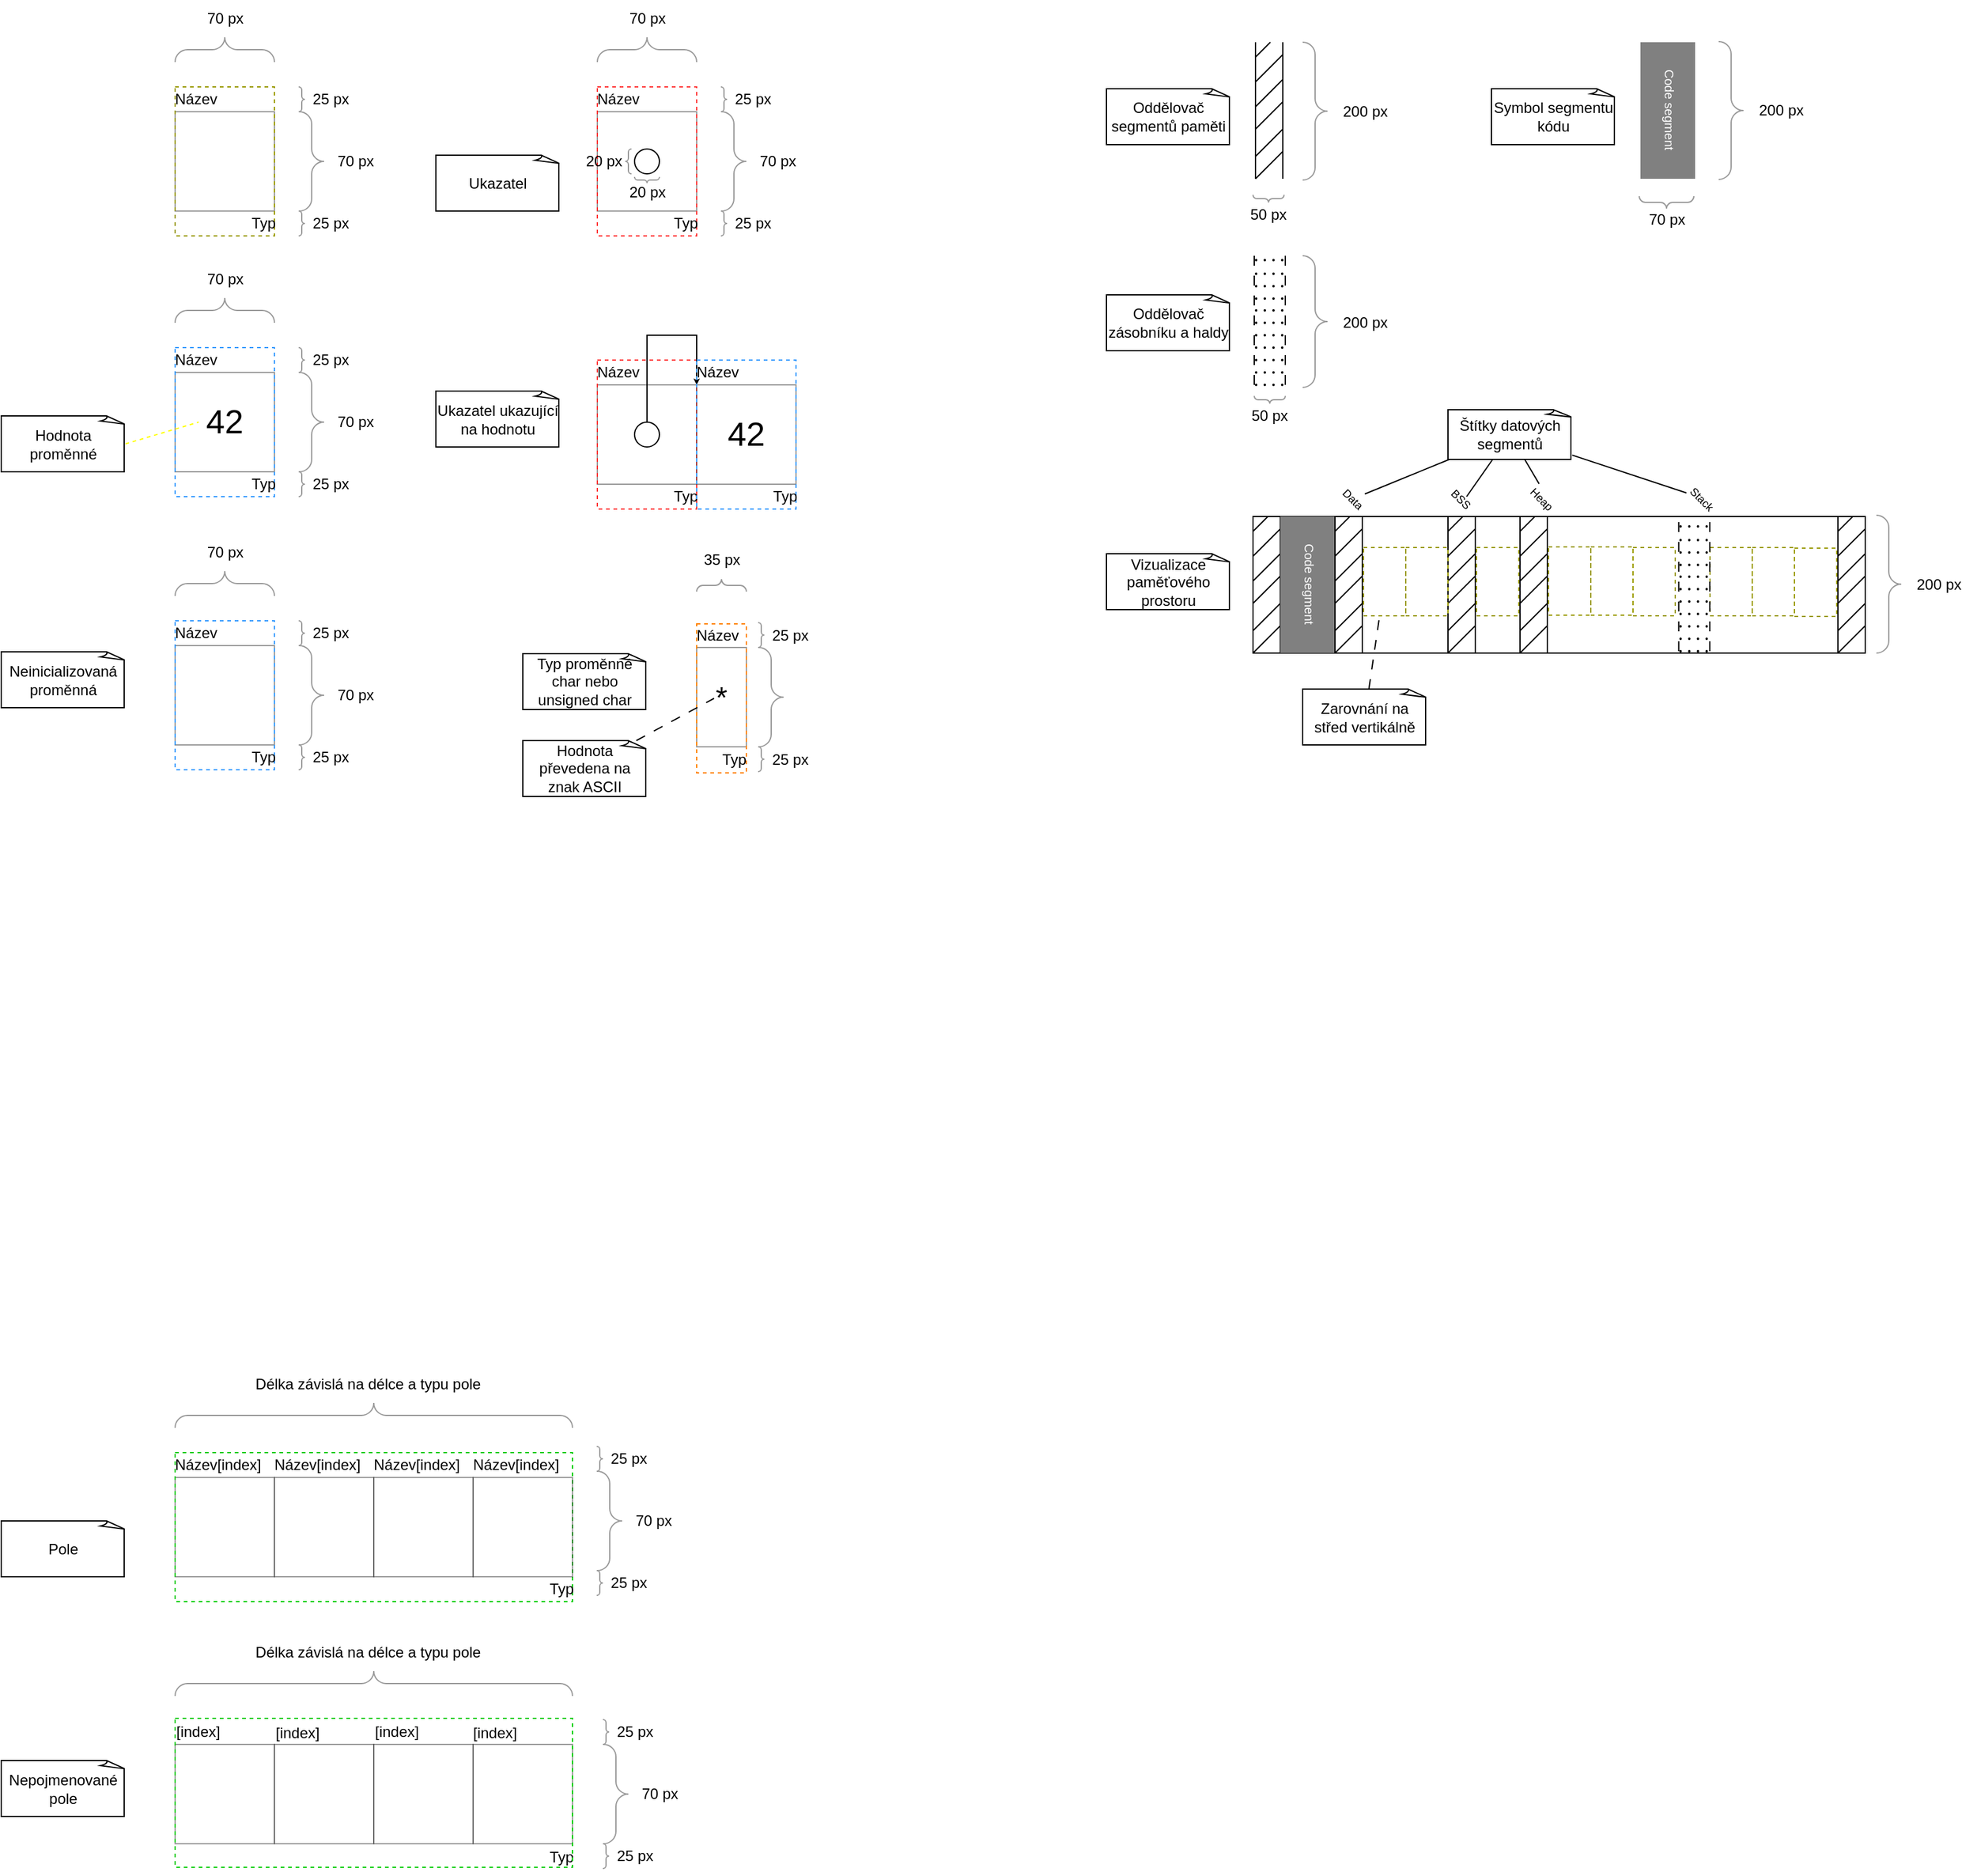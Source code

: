 <mxfile version="26.0.4">
  <diagram name="Page-1" id="7ovBsZvw0-aW2n6-h1uS">
    <mxGraphModel dx="893" dy="519" grid="1" gridSize="10" guides="1" tooltips="1" connect="1" arrows="1" fold="1" page="1" pageScale="1" pageWidth="850" pageHeight="1100" math="0" shadow="0">
      <root>
        <mxCell id="0" />
        <mxCell id="1" parent="0" />
        <mxCell id="ofzu4_VkUkSll2sHKQfo-1" value="" style="rounded=0;whiteSpace=wrap;html=1;strokeColor=default;strokeWidth=1;perimeterSpacing=0;opacity=40;" parent="1" vertex="1">
          <mxGeometry x="140" y="90" width="80" height="80" as="geometry" />
        </mxCell>
        <mxCell id="ofzu4_VkUkSll2sHKQfo-2" value="" style="verticalLabelPosition=bottom;shadow=0;dashed=0;align=center;html=1;verticalAlign=top;strokeWidth=1;shape=mxgraph.mockup.markup.curlyBrace;whiteSpace=wrap;strokeColor=#999999;" parent="1" vertex="1">
          <mxGeometry x="140" y="30" width="80" height="20" as="geometry" />
        </mxCell>
        <mxCell id="ofzu4_VkUkSll2sHKQfo-3" value="70 px" style="text;html=1;align=center;verticalAlign=middle;resizable=0;points=[];autosize=1;strokeColor=none;fillColor=none;" parent="1" vertex="1">
          <mxGeometry x="155" width="50" height="30" as="geometry" />
        </mxCell>
        <mxCell id="ofzu4_VkUkSll2sHKQfo-4" value="" style="verticalLabelPosition=bottom;shadow=0;dashed=0;align=center;html=1;verticalAlign=top;strokeWidth=1;shape=mxgraph.mockup.markup.curlyBrace;whiteSpace=wrap;strokeColor=#999999;rotation=90;" parent="1" vertex="1">
          <mxGeometry x="210" y="120" width="80" height="20" as="geometry" />
        </mxCell>
        <mxCell id="ofzu4_VkUkSll2sHKQfo-5" value="70 px" style="text;html=1;align=center;verticalAlign=middle;resizable=0;points=[];autosize=1;strokeColor=none;fillColor=none;" parent="1" vertex="1">
          <mxGeometry x="260" y="115" width="50" height="30" as="geometry" />
        </mxCell>
        <mxCell id="ofzu4_VkUkSll2sHKQfo-6" value="" style="rounded=0;whiteSpace=wrap;html=1;fillColor=none;dashed=1;strokeColor=#999900;" parent="1" vertex="1">
          <mxGeometry x="140" y="70" width="80" height="120" as="geometry" />
        </mxCell>
        <mxCell id="ofzu4_VkUkSll2sHKQfo-9" value="Název" style="text;html=1;align=left;verticalAlign=middle;resizable=0;points=[];autosize=1;strokeColor=none;fillColor=none;spacing=0;" parent="1" vertex="1">
          <mxGeometry x="140" y="70" width="50" height="20" as="geometry" />
        </mxCell>
        <mxCell id="ofzu4_VkUkSll2sHKQfo-11" value="Typ" style="text;html=1;align=right;verticalAlign=middle;resizable=0;points=[];autosize=1;strokeColor=none;fillColor=none;spacing=0;" parent="1" vertex="1">
          <mxGeometry x="180" y="170" width="40" height="20" as="geometry" />
        </mxCell>
        <mxCell id="ofzu4_VkUkSll2sHKQfo-14" value="" style="labelPosition=right;align=left;strokeWidth=1;shape=mxgraph.mockup.markup.curlyBrace;html=1;shadow=0;dashed=0;strokeColor=#999999;direction=north;rotation=-180;" parent="1" vertex="1">
          <mxGeometry x="232" y="70" width="20" height="20" as="geometry" />
        </mxCell>
        <mxCell id="ofzu4_VkUkSll2sHKQfo-15" value="25 px" style="text;html=1;align=center;verticalAlign=middle;resizable=0;points=[];autosize=1;strokeColor=none;fillColor=none;" parent="1" vertex="1">
          <mxGeometry x="240" y="65" width="50" height="30" as="geometry" />
        </mxCell>
        <mxCell id="ofzu4_VkUkSll2sHKQfo-17" value="" style="labelPosition=right;align=left;strokeWidth=1;shape=mxgraph.mockup.markup.curlyBrace;html=1;shadow=0;dashed=0;strokeColor=#999999;direction=north;rotation=-180;" parent="1" vertex="1">
          <mxGeometry x="232" y="170" width="20" height="20" as="geometry" />
        </mxCell>
        <mxCell id="ofzu4_VkUkSll2sHKQfo-18" value="25 px" style="text;html=1;align=center;verticalAlign=middle;resizable=0;points=[];autosize=1;strokeColor=none;fillColor=none;" parent="1" vertex="1">
          <mxGeometry x="240" y="165" width="50" height="30" as="geometry" />
        </mxCell>
        <mxCell id="ofzu4_VkUkSll2sHKQfo-19" value="&lt;font style=&quot;font-size: 27px;&quot;&gt;42&lt;/font&gt;" style="rounded=0;whiteSpace=wrap;html=1;strokeColor=default;strokeWidth=1;perimeterSpacing=0;opacity=40;" parent="1" vertex="1">
          <mxGeometry x="140" y="300" width="80" height="80" as="geometry" />
        </mxCell>
        <mxCell id="ofzu4_VkUkSll2sHKQfo-20" value="" style="verticalLabelPosition=bottom;shadow=0;dashed=0;align=center;html=1;verticalAlign=top;strokeWidth=1;shape=mxgraph.mockup.markup.curlyBrace;whiteSpace=wrap;strokeColor=#999999;" parent="1" vertex="1">
          <mxGeometry x="140" y="240" width="80" height="20" as="geometry" />
        </mxCell>
        <mxCell id="ofzu4_VkUkSll2sHKQfo-21" value="70 px" style="text;html=1;align=center;verticalAlign=middle;resizable=0;points=[];autosize=1;strokeColor=none;fillColor=none;" parent="1" vertex="1">
          <mxGeometry x="155" y="210" width="50" height="30" as="geometry" />
        </mxCell>
        <mxCell id="ofzu4_VkUkSll2sHKQfo-22" value="" style="verticalLabelPosition=bottom;shadow=0;dashed=0;align=center;html=1;verticalAlign=top;strokeWidth=1;shape=mxgraph.mockup.markup.curlyBrace;whiteSpace=wrap;strokeColor=#999999;rotation=90;" parent="1" vertex="1">
          <mxGeometry x="210" y="330" width="80" height="20" as="geometry" />
        </mxCell>
        <mxCell id="ofzu4_VkUkSll2sHKQfo-23" value="70 px" style="text;html=1;align=center;verticalAlign=middle;resizable=0;points=[];autosize=1;strokeColor=none;fillColor=none;" parent="1" vertex="1">
          <mxGeometry x="260" y="325" width="50" height="30" as="geometry" />
        </mxCell>
        <mxCell id="ofzu4_VkUkSll2sHKQfo-24" value="" style="rounded=0;whiteSpace=wrap;html=1;fillColor=none;dashed=1;strokeColor=#3399FF;" parent="1" vertex="1">
          <mxGeometry x="140" y="280" width="80" height="120" as="geometry" />
        </mxCell>
        <mxCell id="ofzu4_VkUkSll2sHKQfo-25" value="Název" style="text;html=1;align=left;verticalAlign=middle;resizable=0;points=[];autosize=1;strokeColor=none;fillColor=none;spacing=0;" parent="1" vertex="1">
          <mxGeometry x="140" y="280" width="50" height="20" as="geometry" />
        </mxCell>
        <mxCell id="ofzu4_VkUkSll2sHKQfo-26" value="Typ" style="text;html=1;align=right;verticalAlign=middle;resizable=0;points=[];autosize=1;strokeColor=none;fillColor=none;spacing=0;" parent="1" vertex="1">
          <mxGeometry x="180" y="380" width="40" height="20" as="geometry" />
        </mxCell>
        <mxCell id="ofzu4_VkUkSll2sHKQfo-27" value="" style="labelPosition=right;align=left;strokeWidth=1;shape=mxgraph.mockup.markup.curlyBrace;html=1;shadow=0;dashed=0;strokeColor=#999999;direction=north;rotation=-180;" parent="1" vertex="1">
          <mxGeometry x="232" y="280" width="20" height="20" as="geometry" />
        </mxCell>
        <mxCell id="ofzu4_VkUkSll2sHKQfo-28" value="25 px" style="text;html=1;align=center;verticalAlign=middle;resizable=0;points=[];autosize=1;strokeColor=none;fillColor=none;" parent="1" vertex="1">
          <mxGeometry x="240" y="275" width="50" height="30" as="geometry" />
        </mxCell>
        <mxCell id="ofzu4_VkUkSll2sHKQfo-29" value="" style="labelPosition=right;align=left;strokeWidth=1;shape=mxgraph.mockup.markup.curlyBrace;html=1;shadow=0;dashed=0;strokeColor=#999999;direction=north;rotation=-180;" parent="1" vertex="1">
          <mxGeometry x="232" y="380" width="20" height="20" as="geometry" />
        </mxCell>
        <mxCell id="ofzu4_VkUkSll2sHKQfo-30" value="25 px" style="text;html=1;align=center;verticalAlign=middle;resizable=0;points=[];autosize=1;strokeColor=none;fillColor=none;" parent="1" vertex="1">
          <mxGeometry x="240" y="375" width="50" height="30" as="geometry" />
        </mxCell>
        <mxCell id="ofzu4_VkUkSll2sHKQfo-31" value="Hodnota proměnné" style="whiteSpace=wrap;html=1;shape=mxgraph.basic.document" parent="1" vertex="1">
          <mxGeometry y="335" width="100" height="45" as="geometry" />
        </mxCell>
        <mxCell id="ofzu4_VkUkSll2sHKQfo-34" value="" style="endArrow=none;dashed=1;html=1;strokeWidth=1;rounded=0;exitX=1;exitY=0.5;exitDx=0;exitDy=0;exitPerimeter=0;strokeColor=#FFFF00;" parent="1" source="ofzu4_VkUkSll2sHKQfo-31" edge="1">
          <mxGeometry width="50" height="50" relative="1" as="geometry">
            <mxPoint x="30" y="400" as="sourcePoint" />
            <mxPoint x="159" y="340" as="targetPoint" />
          </mxGeometry>
        </mxCell>
        <mxCell id="ofzu4_VkUkSll2sHKQfo-35" value="" style="rounded=0;whiteSpace=wrap;html=1;strokeColor=default;strokeWidth=1;perimeterSpacing=0;opacity=40;" parent="1" vertex="1">
          <mxGeometry x="480" y="90" width="80" height="80" as="geometry" />
        </mxCell>
        <mxCell id="ofzu4_VkUkSll2sHKQfo-36" value="" style="verticalLabelPosition=bottom;shadow=0;dashed=0;align=center;html=1;verticalAlign=top;strokeWidth=1;shape=mxgraph.mockup.markup.curlyBrace;whiteSpace=wrap;strokeColor=#999999;" parent="1" vertex="1">
          <mxGeometry x="480" y="30" width="80" height="20" as="geometry" />
        </mxCell>
        <mxCell id="ofzu4_VkUkSll2sHKQfo-37" value="70 px" style="text;html=1;align=center;verticalAlign=middle;resizable=0;points=[];autosize=1;strokeColor=none;fillColor=none;" parent="1" vertex="1">
          <mxGeometry x="495" width="50" height="30" as="geometry" />
        </mxCell>
        <mxCell id="ofzu4_VkUkSll2sHKQfo-38" value="" style="verticalLabelPosition=bottom;shadow=0;dashed=0;align=center;html=1;verticalAlign=top;strokeWidth=1;shape=mxgraph.mockup.markup.curlyBrace;whiteSpace=wrap;strokeColor=#999999;rotation=90;" parent="1" vertex="1">
          <mxGeometry x="550" y="120" width="80" height="20" as="geometry" />
        </mxCell>
        <mxCell id="ofzu4_VkUkSll2sHKQfo-39" value="70 px" style="text;html=1;align=center;verticalAlign=middle;resizable=0;points=[];autosize=1;strokeColor=none;fillColor=none;" parent="1" vertex="1">
          <mxGeometry x="600" y="115" width="50" height="30" as="geometry" />
        </mxCell>
        <mxCell id="ofzu4_VkUkSll2sHKQfo-40" value="" style="rounded=0;whiteSpace=wrap;html=1;fillColor=none;dashed=1;strokeColor=#FF3333;" parent="1" vertex="1">
          <mxGeometry x="480" y="70" width="80" height="120" as="geometry" />
        </mxCell>
        <mxCell id="ofzu4_VkUkSll2sHKQfo-41" value="Název" style="text;html=1;align=left;verticalAlign=middle;resizable=0;points=[];autosize=1;strokeColor=none;fillColor=none;spacing=0;" parent="1" vertex="1">
          <mxGeometry x="480" y="70" width="50" height="20" as="geometry" />
        </mxCell>
        <mxCell id="ofzu4_VkUkSll2sHKQfo-42" value="Typ" style="text;html=1;align=right;verticalAlign=middle;resizable=0;points=[];autosize=1;strokeColor=none;fillColor=none;spacing=0;" parent="1" vertex="1">
          <mxGeometry x="520" y="170" width="40" height="20" as="geometry" />
        </mxCell>
        <mxCell id="ofzu4_VkUkSll2sHKQfo-43" value="" style="labelPosition=right;align=left;strokeWidth=1;shape=mxgraph.mockup.markup.curlyBrace;html=1;shadow=0;dashed=0;strokeColor=#999999;direction=north;rotation=-180;" parent="1" vertex="1">
          <mxGeometry x="572" y="70" width="20" height="20" as="geometry" />
        </mxCell>
        <mxCell id="ofzu4_VkUkSll2sHKQfo-44" value="25 px" style="text;html=1;align=center;verticalAlign=middle;resizable=0;points=[];autosize=1;strokeColor=none;fillColor=none;" parent="1" vertex="1">
          <mxGeometry x="580" y="65" width="50" height="30" as="geometry" />
        </mxCell>
        <mxCell id="ofzu4_VkUkSll2sHKQfo-45" value="" style="labelPosition=right;align=left;strokeWidth=1;shape=mxgraph.mockup.markup.curlyBrace;html=1;shadow=0;dashed=0;strokeColor=#999999;direction=north;rotation=-180;" parent="1" vertex="1">
          <mxGeometry x="572" y="170" width="20" height="20" as="geometry" />
        </mxCell>
        <mxCell id="ofzu4_VkUkSll2sHKQfo-46" value="25 px" style="text;html=1;align=center;verticalAlign=middle;resizable=0;points=[];autosize=1;strokeColor=none;fillColor=none;" parent="1" vertex="1">
          <mxGeometry x="580" y="165" width="50" height="30" as="geometry" />
        </mxCell>
        <mxCell id="ofzu4_VkUkSll2sHKQfo-47" value="" style="ellipse;whiteSpace=wrap;html=1;aspect=fixed;fillColor=#FFFFFF;" parent="1" vertex="1">
          <mxGeometry x="510" y="120" width="20" height="20" as="geometry" />
        </mxCell>
        <mxCell id="ofzu4_VkUkSll2sHKQfo-49" value="" style="verticalLabelPosition=bottom;shadow=0;dashed=0;align=center;html=1;verticalAlign=top;strokeWidth=1;shape=mxgraph.mockup.markup.curlyBrace;whiteSpace=wrap;strokeColor=#999999;rotation=-180;" parent="1" vertex="1">
          <mxGeometry x="510" y="135" width="20" height="20" as="geometry" />
        </mxCell>
        <mxCell id="ofzu4_VkUkSll2sHKQfo-50" value="20 px" style="text;html=1;align=center;verticalAlign=middle;resizable=0;points=[];autosize=1;strokeColor=none;fillColor=none;spacing=0;" parent="1" vertex="1">
          <mxGeometry x="495" y="145" width="50" height="20" as="geometry" />
        </mxCell>
        <mxCell id="ofzu4_VkUkSll2sHKQfo-53" value="" style="verticalLabelPosition=bottom;shadow=0;dashed=0;align=center;html=1;verticalAlign=top;strokeWidth=1;shape=mxgraph.mockup.markup.curlyBrace;whiteSpace=wrap;strokeColor=#999999;rotation=-90;" parent="1" vertex="1">
          <mxGeometry x="495" y="120" width="20" height="20" as="geometry" />
        </mxCell>
        <mxCell id="ofzu4_VkUkSll2sHKQfo-54" value="20 px" style="text;html=1;align=center;verticalAlign=middle;resizable=0;points=[];autosize=1;strokeColor=none;fillColor=none;spacing=0;" parent="1" vertex="1">
          <mxGeometry x="460" y="120" width="50" height="20" as="geometry" />
        </mxCell>
        <mxCell id="ofzu4_VkUkSll2sHKQfo-55" value="" style="rounded=0;whiteSpace=wrap;html=1;strokeColor=default;strokeWidth=1;perimeterSpacing=0;opacity=40;" parent="1" vertex="1">
          <mxGeometry x="140" y="520" width="80" height="80" as="geometry" />
        </mxCell>
        <mxCell id="ofzu4_VkUkSll2sHKQfo-56" value="" style="verticalLabelPosition=bottom;shadow=0;dashed=0;align=center;html=1;verticalAlign=top;strokeWidth=1;shape=mxgraph.mockup.markup.curlyBrace;whiteSpace=wrap;strokeColor=#999999;" parent="1" vertex="1">
          <mxGeometry x="140" y="460" width="80" height="20" as="geometry" />
        </mxCell>
        <mxCell id="ofzu4_VkUkSll2sHKQfo-57" value="70 px" style="text;html=1;align=center;verticalAlign=middle;resizable=0;points=[];autosize=1;strokeColor=none;fillColor=none;" parent="1" vertex="1">
          <mxGeometry x="155" y="430" width="50" height="30" as="geometry" />
        </mxCell>
        <mxCell id="ofzu4_VkUkSll2sHKQfo-58" value="" style="verticalLabelPosition=bottom;shadow=0;dashed=0;align=center;html=1;verticalAlign=top;strokeWidth=1;shape=mxgraph.mockup.markup.curlyBrace;whiteSpace=wrap;strokeColor=#999999;rotation=90;" parent="1" vertex="1">
          <mxGeometry x="210" y="550" width="80" height="20" as="geometry" />
        </mxCell>
        <mxCell id="ofzu4_VkUkSll2sHKQfo-59" value="" style="rounded=0;whiteSpace=wrap;html=1;fillColor=none;dashed=1;strokeColor=#3399FF;" parent="1" vertex="1">
          <mxGeometry x="140" y="500" width="80" height="120" as="geometry" />
        </mxCell>
        <mxCell id="ofzu4_VkUkSll2sHKQfo-60" value="Název" style="text;html=1;align=left;verticalAlign=middle;resizable=0;points=[];autosize=1;strokeColor=none;fillColor=none;spacing=0;" parent="1" vertex="1">
          <mxGeometry x="140" y="500" width="50" height="20" as="geometry" />
        </mxCell>
        <mxCell id="ofzu4_VkUkSll2sHKQfo-61" value="Typ" style="text;html=1;align=right;verticalAlign=middle;resizable=0;points=[];autosize=1;strokeColor=none;fillColor=none;spacing=0;" parent="1" vertex="1">
          <mxGeometry x="180" y="600" width="40" height="20" as="geometry" />
        </mxCell>
        <mxCell id="ofzu4_VkUkSll2sHKQfo-62" value="" style="labelPosition=right;align=left;strokeWidth=1;shape=mxgraph.mockup.markup.curlyBrace;html=1;shadow=0;dashed=0;strokeColor=#999999;direction=north;rotation=-180;" parent="1" vertex="1">
          <mxGeometry x="232" y="500" width="20" height="20" as="geometry" />
        </mxCell>
        <mxCell id="ofzu4_VkUkSll2sHKQfo-63" value="25 px" style="text;html=1;align=center;verticalAlign=middle;resizable=0;points=[];autosize=1;strokeColor=none;fillColor=none;" parent="1" vertex="1">
          <mxGeometry x="240" y="495" width="50" height="30" as="geometry" />
        </mxCell>
        <mxCell id="ofzu4_VkUkSll2sHKQfo-64" value="" style="labelPosition=right;align=left;strokeWidth=1;shape=mxgraph.mockup.markup.curlyBrace;html=1;shadow=0;dashed=0;strokeColor=#999999;direction=north;rotation=-180;" parent="1" vertex="1">
          <mxGeometry x="232" y="600" width="20" height="20" as="geometry" />
        </mxCell>
        <mxCell id="ofzu4_VkUkSll2sHKQfo-65" value="25 px" style="text;html=1;align=center;verticalAlign=middle;resizable=0;points=[];autosize=1;strokeColor=none;fillColor=none;" parent="1" vertex="1">
          <mxGeometry x="240" y="595" width="50" height="30" as="geometry" />
        </mxCell>
        <mxCell id="ofzu4_VkUkSll2sHKQfo-66" value="Neinicializovaná proměnná" style="whiteSpace=wrap;html=1;shape=mxgraph.basic.document" parent="1" vertex="1">
          <mxGeometry y="525" width="100" height="45" as="geometry" />
        </mxCell>
        <mxCell id="ofzu4_VkUkSll2sHKQfo-67" value="70 px" style="text;html=1;align=center;verticalAlign=middle;resizable=0;points=[];autosize=1;strokeColor=none;fillColor=none;" parent="1" vertex="1">
          <mxGeometry x="260" y="545" width="50" height="30" as="geometry" />
        </mxCell>
        <mxCell id="ofzu4_VkUkSll2sHKQfo-68" value="" style="rounded=0;whiteSpace=wrap;html=1;strokeColor=default;strokeWidth=1;perimeterSpacing=0;opacity=40;" parent="1" vertex="1">
          <mxGeometry x="480" y="310" width="80" height="80" as="geometry" />
        </mxCell>
        <mxCell id="ofzu4_VkUkSll2sHKQfo-73" value="" style="rounded=0;whiteSpace=wrap;html=1;fillColor=none;dashed=1;strokeColor=#FF3333;" parent="1" vertex="1">
          <mxGeometry x="480" y="290" width="80" height="120" as="geometry" />
        </mxCell>
        <mxCell id="ofzu4_VkUkSll2sHKQfo-74" value="Název" style="text;html=1;align=left;verticalAlign=middle;resizable=0;points=[];autosize=1;strokeColor=none;fillColor=none;spacing=0;" parent="1" vertex="1">
          <mxGeometry x="480" y="290" width="50" height="20" as="geometry" />
        </mxCell>
        <mxCell id="ofzu4_VkUkSll2sHKQfo-75" value="Typ" style="text;html=1;align=right;verticalAlign=middle;resizable=0;points=[];autosize=1;strokeColor=none;fillColor=none;spacing=0;" parent="1" vertex="1">
          <mxGeometry x="520" y="390" width="40" height="20" as="geometry" />
        </mxCell>
        <mxCell id="ofzu4_VkUkSll2sHKQfo-80" style="rounded=0;orthogonalLoop=1;jettySize=auto;html=1;entryX=0;entryY=0;entryDx=0;entryDy=0;endSize=2;" parent="1" source="ofzu4_VkUkSll2sHKQfo-81" target="ofzu4_VkUkSll2sHKQfo-87" edge="1">
          <mxGeometry relative="1" as="geometry">
            <mxPoint x="520" y="250" as="targetPoint" />
            <Array as="points">
              <mxPoint x="520" y="270" />
              <mxPoint x="560" y="270" />
            </Array>
          </mxGeometry>
        </mxCell>
        <mxCell id="ofzu4_VkUkSll2sHKQfo-81" value="" style="ellipse;whiteSpace=wrap;html=1;aspect=fixed;fillColor=#FFFFFF;" parent="1" vertex="1">
          <mxGeometry x="510" y="340" width="20" height="20" as="geometry" />
        </mxCell>
        <mxCell id="ofzu4_VkUkSll2sHKQfo-87" value="&lt;span style=&quot;font-size: 27px;&quot;&gt;42&lt;/span&gt;" style="rounded=0;whiteSpace=wrap;html=1;strokeColor=default;strokeWidth=1;perimeterSpacing=0;opacity=40;" parent="1" vertex="1">
          <mxGeometry x="560" y="310" width="80" height="80" as="geometry" />
        </mxCell>
        <mxCell id="ofzu4_VkUkSll2sHKQfo-88" value="" style="rounded=0;whiteSpace=wrap;html=1;fillColor=none;dashed=1;strokeColor=#3399FF;" parent="1" vertex="1">
          <mxGeometry x="560" y="290" width="80" height="120" as="geometry" />
        </mxCell>
        <mxCell id="ofzu4_VkUkSll2sHKQfo-89" value="Název" style="text;html=1;align=left;verticalAlign=middle;resizable=0;points=[];autosize=1;strokeColor=none;fillColor=none;spacing=0;" parent="1" vertex="1">
          <mxGeometry x="560" y="290" width="50" height="20" as="geometry" />
        </mxCell>
        <mxCell id="ofzu4_VkUkSll2sHKQfo-90" value="Typ" style="text;html=1;align=right;verticalAlign=middle;resizable=0;points=[];autosize=1;strokeColor=none;fillColor=none;spacing=0;" parent="1" vertex="1">
          <mxGeometry x="600" y="390" width="40" height="20" as="geometry" />
        </mxCell>
        <mxCell id="ofzu4_VkUkSll2sHKQfo-92" value="&lt;span style=&quot;font-size: 24px;&quot;&gt;*&lt;/span&gt;" style="rounded=0;whiteSpace=wrap;html=1;strokeColor=default;strokeWidth=1;perimeterSpacing=0;opacity=40;" parent="1" vertex="1">
          <mxGeometry x="560" y="521.5" width="40" height="80" as="geometry" />
        </mxCell>
        <mxCell id="ofzu4_VkUkSll2sHKQfo-93" value="" style="verticalLabelPosition=bottom;shadow=0;dashed=0;align=center;html=1;verticalAlign=top;strokeWidth=1;shape=mxgraph.mockup.markup.curlyBrace;whiteSpace=wrap;strokeColor=#999999;" parent="1" vertex="1">
          <mxGeometry x="560" y="461.5" width="40" height="20" as="geometry" />
        </mxCell>
        <mxCell id="ofzu4_VkUkSll2sHKQfo-94" value="35 px" style="text;html=1;align=center;verticalAlign=middle;resizable=0;points=[];autosize=1;strokeColor=none;fillColor=none;" parent="1" vertex="1">
          <mxGeometry x="555" y="435.5" width="50" height="30" as="geometry" />
        </mxCell>
        <mxCell id="ofzu4_VkUkSll2sHKQfo-95" value="" style="verticalLabelPosition=bottom;shadow=0;dashed=0;align=center;html=1;verticalAlign=top;strokeWidth=1;shape=mxgraph.mockup.markup.curlyBrace;whiteSpace=wrap;strokeColor=#999999;rotation=90;" parent="1" vertex="1">
          <mxGeometry x="580" y="551.5" width="80" height="20" as="geometry" />
        </mxCell>
        <mxCell id="ofzu4_VkUkSll2sHKQfo-96" value="" style="rounded=0;whiteSpace=wrap;html=1;fillColor=none;dashed=1;strokeColor=#FF8000;" parent="1" vertex="1">
          <mxGeometry x="560" y="502.5" width="40" height="120" as="geometry" />
        </mxCell>
        <mxCell id="ofzu4_VkUkSll2sHKQfo-97" value="Název" style="text;html=1;align=left;verticalAlign=middle;resizable=0;points=[];autosize=1;strokeColor=none;fillColor=none;spacing=0;" parent="1" vertex="1">
          <mxGeometry x="560" y="501.5" width="50" height="20" as="geometry" />
        </mxCell>
        <mxCell id="ofzu4_VkUkSll2sHKQfo-98" value="Typ" style="text;html=1;align=right;verticalAlign=middle;resizable=0;points=[];autosize=1;strokeColor=none;fillColor=none;spacing=0;" parent="1" vertex="1">
          <mxGeometry x="559" y="601.5" width="40" height="20" as="geometry" />
        </mxCell>
        <mxCell id="ofzu4_VkUkSll2sHKQfo-99" value="" style="labelPosition=right;align=left;strokeWidth=1;shape=mxgraph.mockup.markup.curlyBrace;html=1;shadow=0;dashed=0;strokeColor=#999999;direction=north;rotation=-180;" parent="1" vertex="1">
          <mxGeometry x="602" y="501.5" width="20" height="20" as="geometry" />
        </mxCell>
        <mxCell id="ofzu4_VkUkSll2sHKQfo-100" value="25 px" style="text;html=1;align=center;verticalAlign=middle;resizable=0;points=[];autosize=1;strokeColor=none;fillColor=none;" parent="1" vertex="1">
          <mxGeometry x="610" y="496.5" width="50" height="30" as="geometry" />
        </mxCell>
        <mxCell id="ofzu4_VkUkSll2sHKQfo-101" value="" style="labelPosition=right;align=left;strokeWidth=1;shape=mxgraph.mockup.markup.curlyBrace;html=1;shadow=0;dashed=0;strokeColor=#999999;direction=north;rotation=-180;" parent="1" vertex="1">
          <mxGeometry x="602" y="601.5" width="20" height="20" as="geometry" />
        </mxCell>
        <mxCell id="ofzu4_VkUkSll2sHKQfo-102" value="25 px" style="text;html=1;align=center;verticalAlign=middle;resizable=0;points=[];autosize=1;strokeColor=none;fillColor=none;" parent="1" vertex="1">
          <mxGeometry x="610" y="596.5" width="50" height="30" as="geometry" />
        </mxCell>
        <mxCell id="ofzu4_VkUkSll2sHKQfo-103" value="Typ proměnné char nebo unsigned char" style="whiteSpace=wrap;html=1;shape=mxgraph.basic.document" parent="1" vertex="1">
          <mxGeometry x="420" y="526.5" width="100" height="45" as="geometry" />
        </mxCell>
        <mxCell id="ofzu4_VkUkSll2sHKQfo-105" value="Ukazatel" style="whiteSpace=wrap;html=1;shape=mxgraph.basic.document" parent="1" vertex="1">
          <mxGeometry x="350" y="125" width="100" height="45" as="geometry" />
        </mxCell>
        <mxCell id="ofzu4_VkUkSll2sHKQfo-106" value="Ukazatel ukazující na hodnotu" style="whiteSpace=wrap;html=1;shape=mxgraph.basic.document" parent="1" vertex="1">
          <mxGeometry x="350" y="315" width="100" height="45" as="geometry" />
        </mxCell>
        <mxCell id="ofzu4_VkUkSll2sHKQfo-107" value="Pole" style="whiteSpace=wrap;html=1;shape=mxgraph.basic.document" parent="1" vertex="1">
          <mxGeometry y="1225" width="100" height="45" as="geometry" />
        </mxCell>
        <mxCell id="ofzu4_VkUkSll2sHKQfo-110" value="" style="rounded=0;whiteSpace=wrap;html=1;strokeColor=default;strokeWidth=1;perimeterSpacing=0;opacity=40;" parent="1" vertex="1">
          <mxGeometry x="140" y="1190" width="80" height="80" as="geometry" />
        </mxCell>
        <mxCell id="ofzu4_VkUkSll2sHKQfo-111" value="" style="verticalLabelPosition=bottom;shadow=0;dashed=0;align=center;html=1;verticalAlign=top;strokeWidth=1;shape=mxgraph.mockup.markup.curlyBrace;whiteSpace=wrap;strokeColor=#999999;" parent="1" vertex="1">
          <mxGeometry x="140" y="1130" width="320" height="20" as="geometry" />
        </mxCell>
        <mxCell id="ofzu4_VkUkSll2sHKQfo-112" value="" style="verticalLabelPosition=bottom;shadow=0;dashed=0;align=center;html=1;verticalAlign=top;strokeWidth=1;shape=mxgraph.mockup.markup.curlyBrace;whiteSpace=wrap;strokeColor=#999999;rotation=90;" parent="1" vertex="1">
          <mxGeometry x="450" y="1215" width="80" height="20" as="geometry" />
        </mxCell>
        <mxCell id="ofzu4_VkUkSll2sHKQfo-113" value="70 px" style="text;html=1;align=center;verticalAlign=middle;resizable=0;points=[];autosize=1;strokeColor=none;fillColor=none;" parent="1" vertex="1">
          <mxGeometry x="500" y="1210" width="50" height="30" as="geometry" />
        </mxCell>
        <mxCell id="ofzu4_VkUkSll2sHKQfo-114" value="" style="rounded=0;whiteSpace=wrap;html=1;fillColor=none;dashed=1;strokeColor=#00CC00;" parent="1" vertex="1">
          <mxGeometry x="140" y="1170" width="320" height="120" as="geometry" />
        </mxCell>
        <mxCell id="ofzu4_VkUkSll2sHKQfo-115" value="Název[index]" style="text;html=1;align=left;verticalAlign=middle;resizable=0;points=[];autosize=1;strokeColor=none;fillColor=none;spacing=0;" parent="1" vertex="1">
          <mxGeometry x="140" y="1170" width="90" height="20" as="geometry" />
        </mxCell>
        <mxCell id="ofzu4_VkUkSll2sHKQfo-116" value="Typ" style="text;html=1;align=right;verticalAlign=middle;resizable=0;points=[];autosize=1;strokeColor=none;fillColor=none;spacing=0;" parent="1" vertex="1">
          <mxGeometry x="420" y="1270" width="40" height="20" as="geometry" />
        </mxCell>
        <mxCell id="ofzu4_VkUkSll2sHKQfo-117" value="" style="labelPosition=right;align=left;strokeWidth=1;shape=mxgraph.mockup.markup.curlyBrace;html=1;shadow=0;dashed=0;strokeColor=#999999;direction=north;rotation=-180;" parent="1" vertex="1">
          <mxGeometry x="472" y="1165" width="20" height="20" as="geometry" />
        </mxCell>
        <mxCell id="ofzu4_VkUkSll2sHKQfo-118" value="25 px" style="text;html=1;align=center;verticalAlign=middle;resizable=0;points=[];autosize=1;strokeColor=none;fillColor=none;" parent="1" vertex="1">
          <mxGeometry x="480" y="1160" width="50" height="30" as="geometry" />
        </mxCell>
        <mxCell id="ofzu4_VkUkSll2sHKQfo-119" value="" style="labelPosition=right;align=left;strokeWidth=1;shape=mxgraph.mockup.markup.curlyBrace;html=1;shadow=0;dashed=0;strokeColor=#999999;direction=north;rotation=-180;" parent="1" vertex="1">
          <mxGeometry x="472" y="1265" width="20" height="20" as="geometry" />
        </mxCell>
        <mxCell id="ofzu4_VkUkSll2sHKQfo-120" value="25 px" style="text;html=1;align=center;verticalAlign=middle;resizable=0;points=[];autosize=1;strokeColor=none;fillColor=none;" parent="1" vertex="1">
          <mxGeometry x="480" y="1260" width="50" height="30" as="geometry" />
        </mxCell>
        <mxCell id="ofzu4_VkUkSll2sHKQfo-121" value="Délka závislá na délce a typu pole" style="text;html=1;align=center;verticalAlign=middle;resizable=0;points=[];autosize=1;strokeColor=none;fillColor=none;" parent="1" vertex="1">
          <mxGeometry x="195" y="1100" width="200" height="30" as="geometry" />
        </mxCell>
        <mxCell id="ofzu4_VkUkSll2sHKQfo-122" value="" style="rounded=0;whiteSpace=wrap;html=1;strokeColor=default;strokeWidth=1;perimeterSpacing=0;opacity=40;" parent="1" vertex="1">
          <mxGeometry x="220" y="1190" width="80" height="80" as="geometry" />
        </mxCell>
        <mxCell id="ofzu4_VkUkSll2sHKQfo-123" value="Název[index]" style="text;html=1;align=left;verticalAlign=middle;resizable=0;points=[];autosize=1;strokeColor=none;fillColor=none;spacing=0;" parent="1" vertex="1">
          <mxGeometry x="220" y="1170" width="90" height="20" as="geometry" />
        </mxCell>
        <mxCell id="ofzu4_VkUkSll2sHKQfo-124" value="" style="rounded=0;whiteSpace=wrap;html=1;strokeColor=default;strokeWidth=1;perimeterSpacing=0;opacity=40;" parent="1" vertex="1">
          <mxGeometry x="300" y="1190" width="80" height="80" as="geometry" />
        </mxCell>
        <mxCell id="ofzu4_VkUkSll2sHKQfo-125" value="Název[index]" style="text;html=1;align=left;verticalAlign=middle;resizable=0;points=[];autosize=1;strokeColor=none;fillColor=none;spacing=0;" parent="1" vertex="1">
          <mxGeometry x="300" y="1170" width="90" height="20" as="geometry" />
        </mxCell>
        <mxCell id="ofzu4_VkUkSll2sHKQfo-126" value="" style="rounded=0;whiteSpace=wrap;html=1;strokeColor=default;strokeWidth=1;perimeterSpacing=0;opacity=40;" parent="1" vertex="1">
          <mxGeometry x="380" y="1190" width="80" height="80" as="geometry" />
        </mxCell>
        <mxCell id="ofzu4_VkUkSll2sHKQfo-127" value="Název[index]" style="text;html=1;align=left;verticalAlign=middle;resizable=0;points=[];autosize=1;strokeColor=none;fillColor=none;spacing=0;" parent="1" vertex="1">
          <mxGeometry x="380" y="1170" width="90" height="20" as="geometry" />
        </mxCell>
        <mxCell id="ofzu4_VkUkSll2sHKQfo-151" value="Nepojmenované pole" style="whiteSpace=wrap;html=1;shape=mxgraph.basic.document" parent="1" vertex="1">
          <mxGeometry y="1418" width="100" height="45" as="geometry" />
        </mxCell>
        <mxCell id="ofzu4_VkUkSll2sHKQfo-152" value="" style="rounded=0;whiteSpace=wrap;html=1;strokeColor=default;strokeWidth=1;perimeterSpacing=0;opacity=40;" parent="1" vertex="1">
          <mxGeometry x="140" y="1405" width="80" height="80" as="geometry" />
        </mxCell>
        <mxCell id="ofzu4_VkUkSll2sHKQfo-154" value="[index]" style="text;html=1;align=left;verticalAlign=middle;resizable=0;points=[];autosize=1;strokeColor=none;fillColor=none;spacing=0;" parent="1" vertex="1">
          <mxGeometry x="141" y="1385" width="50" height="20" as="geometry" />
        </mxCell>
        <mxCell id="ofzu4_VkUkSll2sHKQfo-156" value="" style="rounded=0;whiteSpace=wrap;html=1;strokeColor=default;strokeWidth=1;perimeterSpacing=0;opacity=40;" parent="1" vertex="1">
          <mxGeometry x="220" y="1405" width="80" height="80" as="geometry" />
        </mxCell>
        <mxCell id="ofzu4_VkUkSll2sHKQfo-157" value="[index]" style="text;html=1;align=left;verticalAlign=middle;resizable=0;points=[];autosize=1;strokeColor=none;fillColor=none;spacing=0;" parent="1" vertex="1">
          <mxGeometry x="221" y="1386" width="50" height="20" as="geometry" />
        </mxCell>
        <mxCell id="ofzu4_VkUkSll2sHKQfo-158" value="" style="rounded=0;whiteSpace=wrap;html=1;strokeColor=default;strokeWidth=1;perimeterSpacing=0;opacity=40;" parent="1" vertex="1">
          <mxGeometry x="300" y="1405" width="80" height="80" as="geometry" />
        </mxCell>
        <mxCell id="ofzu4_VkUkSll2sHKQfo-159" value="[index]" style="text;html=1;align=left;verticalAlign=middle;resizable=0;points=[];autosize=1;strokeColor=none;fillColor=none;spacing=0;" parent="1" vertex="1">
          <mxGeometry x="301" y="1385" width="50" height="20" as="geometry" />
        </mxCell>
        <mxCell id="ofzu4_VkUkSll2sHKQfo-160" value="" style="rounded=0;whiteSpace=wrap;html=1;strokeColor=default;strokeWidth=1;perimeterSpacing=0;opacity=40;" parent="1" vertex="1">
          <mxGeometry x="380" y="1405" width="80" height="80" as="geometry" />
        </mxCell>
        <mxCell id="ofzu4_VkUkSll2sHKQfo-161" value="[index]" style="text;html=1;align=left;verticalAlign=middle;resizable=0;points=[];autosize=1;strokeColor=none;fillColor=none;spacing=0;" parent="1" vertex="1">
          <mxGeometry x="380" y="1386" width="50" height="20" as="geometry" />
        </mxCell>
        <mxCell id="ofzu4_VkUkSll2sHKQfo-162" value="Typ" style="text;html=1;align=right;verticalAlign=middle;resizable=0;points=[];autosize=1;strokeColor=none;fillColor=none;spacing=0;" parent="1" vertex="1">
          <mxGeometry x="420" y="1486" width="40" height="20" as="geometry" />
        </mxCell>
        <mxCell id="ofzu4_VkUkSll2sHKQfo-163" value="" style="rounded=0;whiteSpace=wrap;html=1;fillColor=none;dashed=1;strokeColor=#00CC00;" parent="1" vertex="1">
          <mxGeometry x="140" y="1384" width="320" height="120" as="geometry" />
        </mxCell>
        <mxCell id="ofzu4_VkUkSll2sHKQfo-164" value="" style="verticalLabelPosition=bottom;shadow=0;dashed=0;align=center;html=1;verticalAlign=top;strokeWidth=1;shape=mxgraph.mockup.markup.curlyBrace;whiteSpace=wrap;strokeColor=#999999;rotation=90;" parent="1" vertex="1">
          <mxGeometry x="455" y="1435" width="80" height="20" as="geometry" />
        </mxCell>
        <mxCell id="ofzu4_VkUkSll2sHKQfo-165" value="70 px" style="text;html=1;align=center;verticalAlign=middle;resizable=0;points=[];autosize=1;strokeColor=none;fillColor=none;" parent="1" vertex="1">
          <mxGeometry x="505" y="1430" width="50" height="30" as="geometry" />
        </mxCell>
        <mxCell id="ofzu4_VkUkSll2sHKQfo-166" value="" style="labelPosition=right;align=left;strokeWidth=1;shape=mxgraph.mockup.markup.curlyBrace;html=1;shadow=0;dashed=0;strokeColor=#999999;direction=north;rotation=-180;" parent="1" vertex="1">
          <mxGeometry x="477" y="1385" width="20" height="20" as="geometry" />
        </mxCell>
        <mxCell id="ofzu4_VkUkSll2sHKQfo-167" value="25 px" style="text;html=1;align=center;verticalAlign=middle;resizable=0;points=[];autosize=1;strokeColor=none;fillColor=none;" parent="1" vertex="1">
          <mxGeometry x="485" y="1380" width="50" height="30" as="geometry" />
        </mxCell>
        <mxCell id="ofzu4_VkUkSll2sHKQfo-168" value="" style="labelPosition=right;align=left;strokeWidth=1;shape=mxgraph.mockup.markup.curlyBrace;html=1;shadow=0;dashed=0;strokeColor=#999999;direction=north;rotation=-180;" parent="1" vertex="1">
          <mxGeometry x="477" y="1485" width="20" height="20" as="geometry" />
        </mxCell>
        <mxCell id="ofzu4_VkUkSll2sHKQfo-169" value="25 px" style="text;html=1;align=center;verticalAlign=middle;resizable=0;points=[];autosize=1;strokeColor=none;fillColor=none;" parent="1" vertex="1">
          <mxGeometry x="485" y="1480" width="50" height="30" as="geometry" />
        </mxCell>
        <mxCell id="ofzu4_VkUkSll2sHKQfo-170" value="" style="verticalLabelPosition=bottom;shadow=0;dashed=0;align=center;html=1;verticalAlign=top;strokeWidth=1;shape=mxgraph.mockup.markup.curlyBrace;whiteSpace=wrap;strokeColor=#999999;" parent="1" vertex="1">
          <mxGeometry x="140" y="1346" width="320" height="20" as="geometry" />
        </mxCell>
        <mxCell id="ofzu4_VkUkSll2sHKQfo-171" value="Délka závislá na délce a typu pole" style="text;html=1;align=center;verticalAlign=middle;resizable=0;points=[];autosize=1;strokeColor=none;fillColor=none;" parent="1" vertex="1">
          <mxGeometry x="195" y="1316" width="200" height="30" as="geometry" />
        </mxCell>
        <mxCell id="RMItHFJsb13K6G-oBjnl-5" value="&lt;font style=&quot;font-size: 10px; color: light-dark(rgb(255, 255, 255), rgb(255, 255, 255));&quot;&gt;Code segment&lt;/font&gt;" style="rounded=0;whiteSpace=wrap;html=1;fillColor=#808080;strokeColor=none;textDirection=vertical-lr;" parent="1" vertex="1">
          <mxGeometry x="1320" y="34" width="44" height="110" as="geometry" />
        </mxCell>
        <mxCell id="RMItHFJsb13K6G-oBjnl-39" value="" style="endArrow=none;html=1;rounded=0;" parent="1" edge="1">
          <mxGeometry width="50" height="50" relative="1" as="geometry">
            <mxPoint x="1010" y="144" as="sourcePoint" />
            <mxPoint x="1010" y="34" as="targetPoint" />
          </mxGeometry>
        </mxCell>
        <mxCell id="RMItHFJsb13K6G-oBjnl-40" value="" style="endArrow=none;html=1;rounded=0;" parent="1" edge="1">
          <mxGeometry width="50" height="50" relative="1" as="geometry">
            <mxPoint x="1010" y="66" as="sourcePoint" />
            <mxPoint x="1032" y="44" as="targetPoint" />
          </mxGeometry>
        </mxCell>
        <mxCell id="RMItHFJsb13K6G-oBjnl-41" value="" style="endArrow=none;html=1;rounded=0;" parent="1" edge="1">
          <mxGeometry width="50" height="50" relative="1" as="geometry">
            <mxPoint x="1010" y="86" as="sourcePoint" />
            <mxPoint x="1032" y="64" as="targetPoint" />
          </mxGeometry>
        </mxCell>
        <mxCell id="RMItHFJsb13K6G-oBjnl-42" value="" style="endArrow=none;html=1;rounded=0;" parent="1" edge="1">
          <mxGeometry width="50" height="50" relative="1" as="geometry">
            <mxPoint x="1010" y="104" as="sourcePoint" />
            <mxPoint x="1032" y="82" as="targetPoint" />
            <Array as="points">
              <mxPoint x="1022" y="92" />
            </Array>
          </mxGeometry>
        </mxCell>
        <mxCell id="RMItHFJsb13K6G-oBjnl-43" value="" style="endArrow=none;html=1;rounded=0;" parent="1" edge="1">
          <mxGeometry width="50" height="50" relative="1" as="geometry">
            <mxPoint x="1010" y="126" as="sourcePoint" />
            <mxPoint x="1032" y="104" as="targetPoint" />
          </mxGeometry>
        </mxCell>
        <mxCell id="RMItHFJsb13K6G-oBjnl-44" value="" style="endArrow=none;html=1;rounded=0;" parent="1" edge="1">
          <mxGeometry width="50" height="50" relative="1" as="geometry">
            <mxPoint x="1010" y="144" as="sourcePoint" />
            <mxPoint x="1032" y="122" as="targetPoint" />
          </mxGeometry>
        </mxCell>
        <mxCell id="RMItHFJsb13K6G-oBjnl-46" value="" style="endArrow=none;html=1;rounded=0;" parent="1" edge="1">
          <mxGeometry width="50" height="50" relative="1" as="geometry">
            <mxPoint x="1010" y="46" as="sourcePoint" />
            <mxPoint x="1022" y="34" as="targetPoint" />
          </mxGeometry>
        </mxCell>
        <mxCell id="RMItHFJsb13K6G-oBjnl-61" value="" style="endArrow=none;html=1;rounded=0;" parent="1" edge="1">
          <mxGeometry width="50" height="50" relative="1" as="geometry">
            <mxPoint x="1032" y="144" as="sourcePoint" />
            <mxPoint x="1032" y="34" as="targetPoint" />
          </mxGeometry>
        </mxCell>
        <mxCell id="RMItHFJsb13K6G-oBjnl-62" value="Oddělovač segmentů paměti" style="whiteSpace=wrap;html=1;shape=mxgraph.basic.document" parent="1" vertex="1">
          <mxGeometry x="890" y="71.5" width="100" height="45" as="geometry" />
        </mxCell>
        <mxCell id="RMItHFJsb13K6G-oBjnl-63" value="Oddělovač zásobníku a haldy" style="whiteSpace=wrap;html=1;shape=mxgraph.basic.document" parent="1" vertex="1">
          <mxGeometry x="890" y="237.5" width="100" height="45" as="geometry" />
        </mxCell>
        <mxCell id="RMItHFJsb13K6G-oBjnl-64" value="" style="endArrow=none;html=1;rounded=0;dashed=1;dashPattern=8 8;" parent="1" edge="1">
          <mxGeometry width="50" height="50" relative="1" as="geometry">
            <mxPoint x="1009" y="310" as="sourcePoint" />
            <mxPoint x="1009" y="200" as="targetPoint" />
          </mxGeometry>
        </mxCell>
        <mxCell id="RMItHFJsb13K6G-oBjnl-65" value="" style="endArrow=none;html=1;rounded=0;dashed=1;dashPattern=8 8;" parent="1" edge="1">
          <mxGeometry width="50" height="50" relative="1" as="geometry">
            <mxPoint x="1034" y="310" as="sourcePoint" />
            <mxPoint x="1034" y="200" as="targetPoint" />
          </mxGeometry>
        </mxCell>
        <mxCell id="RMItHFJsb13K6G-oBjnl-68" value="Symbol segmentu kódu" style="whiteSpace=wrap;html=1;shape=mxgraph.basic.document" parent="1" vertex="1">
          <mxGeometry x="1200" y="71.5" width="100" height="45" as="geometry" />
        </mxCell>
        <mxCell id="RMItHFJsb13K6G-oBjnl-69" value="" style="rounded=0;whiteSpace=wrap;html=1;fillColor=none;" parent="1" vertex="1">
          <mxGeometry x="1008" y="416" width="493" height="110" as="geometry" />
        </mxCell>
        <mxCell id="RMItHFJsb13K6G-oBjnl-70" value="Vizualizace paměťového prostoru" style="whiteSpace=wrap;html=1;shape=mxgraph.basic.document" parent="1" vertex="1">
          <mxGeometry x="890" y="446" width="100" height="45" as="geometry" />
        </mxCell>
        <mxCell id="RMItHFJsb13K6G-oBjnl-71" value="" style="endArrow=none;html=1;rounded=0;" parent="1" edge="1">
          <mxGeometry width="50" height="50" relative="1" as="geometry">
            <mxPoint x="1008" y="526" as="sourcePoint" />
            <mxPoint x="1008" y="416" as="targetPoint" />
          </mxGeometry>
        </mxCell>
        <mxCell id="RMItHFJsb13K6G-oBjnl-72" value="" style="endArrow=none;html=1;rounded=0;" parent="1" edge="1">
          <mxGeometry width="50" height="50" relative="1" as="geometry">
            <mxPoint x="1008" y="448" as="sourcePoint" />
            <mxPoint x="1030" y="426" as="targetPoint" />
          </mxGeometry>
        </mxCell>
        <mxCell id="RMItHFJsb13K6G-oBjnl-73" value="" style="endArrow=none;html=1;rounded=0;" parent="1" edge="1">
          <mxGeometry width="50" height="50" relative="1" as="geometry">
            <mxPoint x="1008" y="468" as="sourcePoint" />
            <mxPoint x="1030" y="446" as="targetPoint" />
          </mxGeometry>
        </mxCell>
        <mxCell id="RMItHFJsb13K6G-oBjnl-74" value="" style="endArrow=none;html=1;rounded=0;" parent="1" edge="1">
          <mxGeometry width="50" height="50" relative="1" as="geometry">
            <mxPoint x="1008" y="486" as="sourcePoint" />
            <mxPoint x="1030" y="464" as="targetPoint" />
            <Array as="points">
              <mxPoint x="1020" y="474" />
            </Array>
          </mxGeometry>
        </mxCell>
        <mxCell id="RMItHFJsb13K6G-oBjnl-75" value="" style="endArrow=none;html=1;rounded=0;" parent="1" edge="1">
          <mxGeometry width="50" height="50" relative="1" as="geometry">
            <mxPoint x="1008" y="508" as="sourcePoint" />
            <mxPoint x="1030" y="486" as="targetPoint" />
          </mxGeometry>
        </mxCell>
        <mxCell id="RMItHFJsb13K6G-oBjnl-76" value="" style="endArrow=none;html=1;rounded=0;" parent="1" edge="1">
          <mxGeometry width="50" height="50" relative="1" as="geometry">
            <mxPoint x="1008" y="526" as="sourcePoint" />
            <mxPoint x="1030" y="504" as="targetPoint" />
          </mxGeometry>
        </mxCell>
        <mxCell id="RMItHFJsb13K6G-oBjnl-77" value="" style="endArrow=none;html=1;rounded=0;" parent="1" edge="1">
          <mxGeometry width="50" height="50" relative="1" as="geometry">
            <mxPoint x="1008" y="428" as="sourcePoint" />
            <mxPoint x="1020" y="416" as="targetPoint" />
          </mxGeometry>
        </mxCell>
        <mxCell id="RMItHFJsb13K6G-oBjnl-78" value="" style="endArrow=none;html=1;rounded=0;" parent="1" edge="1">
          <mxGeometry width="50" height="50" relative="1" as="geometry">
            <mxPoint x="1030" y="526" as="sourcePoint" />
            <mxPoint x="1030" y="416" as="targetPoint" />
          </mxGeometry>
        </mxCell>
        <mxCell id="RMItHFJsb13K6G-oBjnl-79" value="&lt;font style=&quot;font-size: 10px; color: light-dark(rgb(255, 255, 255), rgb(255, 255, 255));&quot;&gt;Code segment&lt;/font&gt;" style="rounded=0;whiteSpace=wrap;html=1;fillColor=#808080;strokeColor=none;textDirection=vertical-lr;" parent="1" vertex="1">
          <mxGeometry x="1030" y="416" width="44" height="110" as="geometry" />
        </mxCell>
        <mxCell id="RMItHFJsb13K6G-oBjnl-80" value="" style="endArrow=none;html=1;rounded=0;" parent="1" edge="1">
          <mxGeometry width="50" height="50" relative="1" as="geometry">
            <mxPoint x="1074" y="526" as="sourcePoint" />
            <mxPoint x="1074" y="416" as="targetPoint" />
          </mxGeometry>
        </mxCell>
        <mxCell id="RMItHFJsb13K6G-oBjnl-81" value="" style="endArrow=none;html=1;rounded=0;" parent="1" edge="1">
          <mxGeometry width="50" height="50" relative="1" as="geometry">
            <mxPoint x="1074" y="448" as="sourcePoint" />
            <mxPoint x="1096" y="426" as="targetPoint" />
          </mxGeometry>
        </mxCell>
        <mxCell id="RMItHFJsb13K6G-oBjnl-82" value="" style="endArrow=none;html=1;rounded=0;" parent="1" edge="1">
          <mxGeometry width="50" height="50" relative="1" as="geometry">
            <mxPoint x="1074" y="468" as="sourcePoint" />
            <mxPoint x="1096" y="446" as="targetPoint" />
          </mxGeometry>
        </mxCell>
        <mxCell id="RMItHFJsb13K6G-oBjnl-83" value="" style="endArrow=none;html=1;rounded=0;" parent="1" edge="1">
          <mxGeometry width="50" height="50" relative="1" as="geometry">
            <mxPoint x="1074" y="486" as="sourcePoint" />
            <mxPoint x="1096" y="464" as="targetPoint" />
            <Array as="points">
              <mxPoint x="1086" y="474" />
            </Array>
          </mxGeometry>
        </mxCell>
        <mxCell id="RMItHFJsb13K6G-oBjnl-84" value="" style="endArrow=none;html=1;rounded=0;" parent="1" edge="1">
          <mxGeometry width="50" height="50" relative="1" as="geometry">
            <mxPoint x="1074" y="508" as="sourcePoint" />
            <mxPoint x="1096" y="486" as="targetPoint" />
          </mxGeometry>
        </mxCell>
        <mxCell id="RMItHFJsb13K6G-oBjnl-85" value="" style="endArrow=none;html=1;rounded=0;" parent="1" edge="1">
          <mxGeometry width="50" height="50" relative="1" as="geometry">
            <mxPoint x="1074" y="526" as="sourcePoint" />
            <mxPoint x="1096" y="504" as="targetPoint" />
          </mxGeometry>
        </mxCell>
        <mxCell id="RMItHFJsb13K6G-oBjnl-86" value="" style="endArrow=none;html=1;rounded=0;" parent="1" edge="1">
          <mxGeometry width="50" height="50" relative="1" as="geometry">
            <mxPoint x="1074" y="428" as="sourcePoint" />
            <mxPoint x="1086" y="416" as="targetPoint" />
          </mxGeometry>
        </mxCell>
        <mxCell id="RMItHFJsb13K6G-oBjnl-87" value="" style="endArrow=none;html=1;rounded=0;" parent="1" edge="1">
          <mxGeometry width="50" height="50" relative="1" as="geometry">
            <mxPoint x="1096" y="526" as="sourcePoint" />
            <mxPoint x="1096" y="416" as="targetPoint" />
          </mxGeometry>
        </mxCell>
        <mxCell id="RMItHFJsb13K6G-oBjnl-88" value="Data" style="text;html=1;align=center;verticalAlign=middle;resizable=0;points=[];autosize=1;strokeColor=none;fillColor=none;rotation=45;fontSize=9;" parent="1" vertex="1">
          <mxGeometry x="1068" y="392" width="40" height="20" as="geometry" />
        </mxCell>
        <mxCell id="RMItHFJsb13K6G-oBjnl-143" style="rounded=0;orthogonalLoop=1;jettySize=auto;html=1;endArrow=none;endFill=0;" parent="1" source="RMItHFJsb13K6G-oBjnl-89" target="RMItHFJsb13K6G-oBjnl-88" edge="1">
          <mxGeometry relative="1" as="geometry" />
        </mxCell>
        <mxCell id="RMItHFJsb13K6G-oBjnl-148" style="rounded=0;orthogonalLoop=1;jettySize=auto;html=1;endArrow=none;endFill=0;" parent="1" source="RMItHFJsb13K6G-oBjnl-89" edge="1">
          <mxGeometry relative="1" as="geometry">
            <mxPoint x="1357" y="397" as="targetPoint" />
          </mxGeometry>
        </mxCell>
        <mxCell id="RMItHFJsb13K6G-oBjnl-89" value="Štítky datových segmentů" style="whiteSpace=wrap;html=1;shape=mxgraph.basic.document" parent="1" vertex="1">
          <mxGeometry x="1165" y="330" width="100" height="40" as="geometry" />
        </mxCell>
        <mxCell id="RMItHFJsb13K6G-oBjnl-90" value="" style="rounded=0;whiteSpace=wrap;html=1;fillColor=none;dashed=1;strokeColor=#999900;" parent="1" vertex="1">
          <mxGeometry x="1097" y="441" width="34" height="55" as="geometry" />
        </mxCell>
        <mxCell id="RMItHFJsb13K6G-oBjnl-92" value="" style="endArrow=none;html=1;rounded=0;" parent="1" edge="1">
          <mxGeometry width="50" height="50" relative="1" as="geometry">
            <mxPoint x="1165" y="526" as="sourcePoint" />
            <mxPoint x="1165" y="416" as="targetPoint" />
          </mxGeometry>
        </mxCell>
        <mxCell id="RMItHFJsb13K6G-oBjnl-93" value="" style="endArrow=none;html=1;rounded=0;" parent="1" edge="1">
          <mxGeometry width="50" height="50" relative="1" as="geometry">
            <mxPoint x="1165" y="448" as="sourcePoint" />
            <mxPoint x="1187" y="426" as="targetPoint" />
          </mxGeometry>
        </mxCell>
        <mxCell id="RMItHFJsb13K6G-oBjnl-94" value="" style="endArrow=none;html=1;rounded=0;" parent="1" edge="1">
          <mxGeometry width="50" height="50" relative="1" as="geometry">
            <mxPoint x="1165" y="468" as="sourcePoint" />
            <mxPoint x="1187" y="446" as="targetPoint" />
          </mxGeometry>
        </mxCell>
        <mxCell id="RMItHFJsb13K6G-oBjnl-95" value="" style="endArrow=none;html=1;rounded=0;" parent="1" edge="1">
          <mxGeometry width="50" height="50" relative="1" as="geometry">
            <mxPoint x="1165" y="486" as="sourcePoint" />
            <mxPoint x="1187" y="464" as="targetPoint" />
            <Array as="points">
              <mxPoint x="1177" y="474" />
            </Array>
          </mxGeometry>
        </mxCell>
        <mxCell id="RMItHFJsb13K6G-oBjnl-96" value="" style="endArrow=none;html=1;rounded=0;" parent="1" edge="1">
          <mxGeometry width="50" height="50" relative="1" as="geometry">
            <mxPoint x="1165" y="508" as="sourcePoint" />
            <mxPoint x="1187" y="486" as="targetPoint" />
          </mxGeometry>
        </mxCell>
        <mxCell id="RMItHFJsb13K6G-oBjnl-97" value="" style="endArrow=none;html=1;rounded=0;" parent="1" edge="1">
          <mxGeometry width="50" height="50" relative="1" as="geometry">
            <mxPoint x="1165" y="526" as="sourcePoint" />
            <mxPoint x="1187" y="504" as="targetPoint" />
          </mxGeometry>
        </mxCell>
        <mxCell id="RMItHFJsb13K6G-oBjnl-98" value="" style="endArrow=none;html=1;rounded=0;" parent="1" edge="1">
          <mxGeometry width="50" height="50" relative="1" as="geometry">
            <mxPoint x="1165" y="428" as="sourcePoint" />
            <mxPoint x="1177" y="416" as="targetPoint" />
          </mxGeometry>
        </mxCell>
        <mxCell id="RMItHFJsb13K6G-oBjnl-99" value="" style="endArrow=none;html=1;rounded=0;" parent="1" edge="1">
          <mxGeometry width="50" height="50" relative="1" as="geometry">
            <mxPoint x="1187" y="526" as="sourcePoint" />
            <mxPoint x="1187" y="416" as="targetPoint" />
          </mxGeometry>
        </mxCell>
        <mxCell id="RMItHFJsb13K6G-oBjnl-100" value="BSS" style="text;html=1;align=center;verticalAlign=middle;resizable=0;points=[];autosize=1;strokeColor=none;fillColor=none;rotation=45;fontSize=9;" parent="1" vertex="1">
          <mxGeometry x="1155" y="392" width="40" height="20" as="geometry" />
        </mxCell>
        <mxCell id="RMItHFJsb13K6G-oBjnl-101" value="Heap" style="text;html=1;align=center;verticalAlign=middle;resizable=0;points=[];autosize=1;strokeColor=none;fillColor=none;rotation=45;fontSize=9;" parent="1" vertex="1">
          <mxGeometry x="1215" y="392" width="50" height="20" as="geometry" />
        </mxCell>
        <mxCell id="RMItHFJsb13K6G-oBjnl-106" value="" style="rounded=0;whiteSpace=wrap;html=1;fillColor=none;dashed=1;strokeColor=#999900;" parent="1" vertex="1">
          <mxGeometry x="1131" y="441" width="34" height="55" as="geometry" />
        </mxCell>
        <mxCell id="RMItHFJsb13K6G-oBjnl-107" value="" style="rounded=0;whiteSpace=wrap;html=1;fillColor=none;dashed=1;strokeColor=#999900;" parent="1" vertex="1">
          <mxGeometry x="1188" y="441" width="34" height="55" as="geometry" />
        </mxCell>
        <mxCell id="RMItHFJsb13K6G-oBjnl-116" value="" style="endArrow=none;html=1;rounded=0;" parent="1" edge="1">
          <mxGeometry width="50" height="50" relative="1" as="geometry">
            <mxPoint x="1223" y="526" as="sourcePoint" />
            <mxPoint x="1223" y="416" as="targetPoint" />
          </mxGeometry>
        </mxCell>
        <mxCell id="RMItHFJsb13K6G-oBjnl-117" value="" style="endArrow=none;html=1;rounded=0;" parent="1" edge="1">
          <mxGeometry width="50" height="50" relative="1" as="geometry">
            <mxPoint x="1223" y="448" as="sourcePoint" />
            <mxPoint x="1245" y="426" as="targetPoint" />
          </mxGeometry>
        </mxCell>
        <mxCell id="RMItHFJsb13K6G-oBjnl-118" value="" style="endArrow=none;html=1;rounded=0;" parent="1" edge="1">
          <mxGeometry width="50" height="50" relative="1" as="geometry">
            <mxPoint x="1223" y="468" as="sourcePoint" />
            <mxPoint x="1245" y="446" as="targetPoint" />
          </mxGeometry>
        </mxCell>
        <mxCell id="RMItHFJsb13K6G-oBjnl-119" value="" style="endArrow=none;html=1;rounded=0;" parent="1" edge="1">
          <mxGeometry width="50" height="50" relative="1" as="geometry">
            <mxPoint x="1223" y="486" as="sourcePoint" />
            <mxPoint x="1245" y="464" as="targetPoint" />
            <Array as="points">
              <mxPoint x="1235" y="474" />
            </Array>
          </mxGeometry>
        </mxCell>
        <mxCell id="RMItHFJsb13K6G-oBjnl-120" value="" style="endArrow=none;html=1;rounded=0;" parent="1" edge="1">
          <mxGeometry width="50" height="50" relative="1" as="geometry">
            <mxPoint x="1223" y="508" as="sourcePoint" />
            <mxPoint x="1245" y="486" as="targetPoint" />
          </mxGeometry>
        </mxCell>
        <mxCell id="RMItHFJsb13K6G-oBjnl-121" value="" style="endArrow=none;html=1;rounded=0;" parent="1" edge="1">
          <mxGeometry width="50" height="50" relative="1" as="geometry">
            <mxPoint x="1223" y="526" as="sourcePoint" />
            <mxPoint x="1245" y="504" as="targetPoint" />
          </mxGeometry>
        </mxCell>
        <mxCell id="RMItHFJsb13K6G-oBjnl-122" value="" style="endArrow=none;html=1;rounded=0;" parent="1" edge="1">
          <mxGeometry width="50" height="50" relative="1" as="geometry">
            <mxPoint x="1223" y="428" as="sourcePoint" />
            <mxPoint x="1235" y="416" as="targetPoint" />
          </mxGeometry>
        </mxCell>
        <mxCell id="RMItHFJsb13K6G-oBjnl-123" value="" style="endArrow=none;html=1;rounded=0;" parent="1" edge="1">
          <mxGeometry width="50" height="50" relative="1" as="geometry">
            <mxPoint x="1245" y="526" as="sourcePoint" />
            <mxPoint x="1245" y="416" as="targetPoint" />
          </mxGeometry>
        </mxCell>
        <mxCell id="RMItHFJsb13K6G-oBjnl-124" value="" style="rounded=0;whiteSpace=wrap;html=1;fillColor=none;dashed=1;strokeColor=#999900;" parent="1" vertex="1">
          <mxGeometry x="1246" y="440.5" width="34" height="55" as="geometry" />
        </mxCell>
        <mxCell id="RMItHFJsb13K6G-oBjnl-125" value="" style="rounded=0;whiteSpace=wrap;html=1;fillColor=none;dashed=1;strokeColor=#999900;" parent="1" vertex="1">
          <mxGeometry x="1280" y="440.5" width="34" height="55" as="geometry" />
        </mxCell>
        <mxCell id="RMItHFJsb13K6G-oBjnl-126" value="" style="rounded=0;whiteSpace=wrap;html=1;fillColor=none;dashed=1;strokeColor=#999900;" parent="1" vertex="1">
          <mxGeometry x="1314" y="441" width="34" height="55" as="geometry" />
        </mxCell>
        <mxCell id="RMItHFJsb13K6G-oBjnl-130" value="Stack" style="text;html=1;align=center;verticalAlign=middle;resizable=0;points=[];autosize=1;strokeColor=none;fillColor=none;rotation=45;fontSize=9;" parent="1" vertex="1">
          <mxGeometry x="1344" y="392" width="50" height="20" as="geometry" />
        </mxCell>
        <mxCell id="RMItHFJsb13K6G-oBjnl-131" value="" style="rounded=0;whiteSpace=wrap;html=1;fillColor=none;dashed=1;strokeColor=#999900;" parent="1" vertex="1">
          <mxGeometry x="1376" y="441" width="34" height="55" as="geometry" />
        </mxCell>
        <mxCell id="RMItHFJsb13K6G-oBjnl-132" value="" style="rounded=0;whiteSpace=wrap;html=1;fillColor=none;dashed=1;strokeColor=#999900;" parent="1" vertex="1">
          <mxGeometry x="1410" y="441" width="34" height="55" as="geometry" />
        </mxCell>
        <mxCell id="RMItHFJsb13K6G-oBjnl-133" value="" style="rounded=0;whiteSpace=wrap;html=1;fillColor=none;dashed=1;strokeColor=#999900;" parent="1" vertex="1">
          <mxGeometry x="1444" y="441.5" width="34" height="55" as="geometry" />
        </mxCell>
        <mxCell id="RMItHFJsb13K6G-oBjnl-134" value="" style="endArrow=none;html=1;rounded=0;" parent="1" edge="1">
          <mxGeometry width="50" height="50" relative="1" as="geometry">
            <mxPoint x="1479" y="526" as="sourcePoint" />
            <mxPoint x="1479" y="416" as="targetPoint" />
          </mxGeometry>
        </mxCell>
        <mxCell id="RMItHFJsb13K6G-oBjnl-135" value="" style="endArrow=none;html=1;rounded=0;" parent="1" edge="1">
          <mxGeometry width="50" height="50" relative="1" as="geometry">
            <mxPoint x="1479" y="448" as="sourcePoint" />
            <mxPoint x="1501" y="426" as="targetPoint" />
          </mxGeometry>
        </mxCell>
        <mxCell id="RMItHFJsb13K6G-oBjnl-136" value="" style="endArrow=none;html=1;rounded=0;" parent="1" edge="1">
          <mxGeometry width="50" height="50" relative="1" as="geometry">
            <mxPoint x="1479" y="468" as="sourcePoint" />
            <mxPoint x="1501" y="446" as="targetPoint" />
          </mxGeometry>
        </mxCell>
        <mxCell id="RMItHFJsb13K6G-oBjnl-137" value="" style="endArrow=none;html=1;rounded=0;" parent="1" edge="1">
          <mxGeometry width="50" height="50" relative="1" as="geometry">
            <mxPoint x="1479" y="486" as="sourcePoint" />
            <mxPoint x="1501" y="464" as="targetPoint" />
            <Array as="points">
              <mxPoint x="1491" y="474" />
            </Array>
          </mxGeometry>
        </mxCell>
        <mxCell id="RMItHFJsb13K6G-oBjnl-138" value="" style="endArrow=none;html=1;rounded=0;" parent="1" edge="1">
          <mxGeometry width="50" height="50" relative="1" as="geometry">
            <mxPoint x="1479" y="508" as="sourcePoint" />
            <mxPoint x="1501" y="486" as="targetPoint" />
          </mxGeometry>
        </mxCell>
        <mxCell id="RMItHFJsb13K6G-oBjnl-139" value="" style="endArrow=none;html=1;rounded=0;" parent="1" edge="1">
          <mxGeometry width="50" height="50" relative="1" as="geometry">
            <mxPoint x="1479" y="526" as="sourcePoint" />
            <mxPoint x="1501" y="504" as="targetPoint" />
          </mxGeometry>
        </mxCell>
        <mxCell id="RMItHFJsb13K6G-oBjnl-140" value="" style="endArrow=none;html=1;rounded=0;" parent="1" edge="1">
          <mxGeometry width="50" height="50" relative="1" as="geometry">
            <mxPoint x="1479" y="428" as="sourcePoint" />
            <mxPoint x="1491" y="416" as="targetPoint" />
          </mxGeometry>
        </mxCell>
        <mxCell id="RMItHFJsb13K6G-oBjnl-145" style="rounded=0;orthogonalLoop=1;jettySize=auto;html=1;entryX=0.553;entryY=0.253;entryDx=0;entryDy=0;entryPerimeter=0;endArrow=none;endFill=0;" parent="1" source="RMItHFJsb13K6G-oBjnl-89" target="RMItHFJsb13K6G-oBjnl-100" edge="1">
          <mxGeometry relative="1" as="geometry" />
        </mxCell>
        <mxCell id="RMItHFJsb13K6G-oBjnl-147" style="rounded=0;orthogonalLoop=1;jettySize=auto;html=1;endArrow=none;endFill=0;entryX=0.303;entryY=0.122;entryDx=0;entryDy=0;entryPerimeter=0;" parent="1" source="RMItHFJsb13K6G-oBjnl-89" target="RMItHFJsb13K6G-oBjnl-101" edge="1">
          <mxGeometry relative="1" as="geometry" />
        </mxCell>
        <mxCell id="RMItHFJsb13K6G-oBjnl-149" value="" style="verticalLabelPosition=bottom;shadow=0;dashed=0;align=center;html=1;verticalAlign=top;strokeWidth=1;shape=mxgraph.mockup.markup.curlyBrace;whiteSpace=wrap;strokeColor=#999999;rotation=-180;" parent="1" vertex="1">
          <mxGeometry x="1008" y="150" width="25" height="20" as="geometry" />
        </mxCell>
        <mxCell id="RMItHFJsb13K6G-oBjnl-150" value="" style="labelPosition=right;align=left;strokeWidth=1;shape=mxgraph.mockup.markup.curlyBrace;html=1;shadow=0;dashed=0;strokeColor=#999999;direction=north;rotation=-180;" parent="1" vertex="1">
          <mxGeometry x="1048" y="34" width="20" height="111" as="geometry" />
        </mxCell>
        <mxCell id="RMItHFJsb13K6G-oBjnl-151" value="50 px" style="text;html=1;align=center;verticalAlign=middle;resizable=0;points=[];autosize=1;strokeColor=none;fillColor=none;" parent="1" vertex="1">
          <mxGeometry x="995" y="158" width="50" height="30" as="geometry" />
        </mxCell>
        <mxCell id="RMItHFJsb13K6G-oBjnl-152" value="" style="verticalLabelPosition=bottom;shadow=0;dashed=0;align=center;html=1;verticalAlign=top;strokeWidth=1;shape=mxgraph.mockup.markup.curlyBrace;whiteSpace=wrap;strokeColor=#999999;rotation=-180;" parent="1" vertex="1">
          <mxGeometry x="1009" y="312" width="25" height="20" as="geometry" />
        </mxCell>
        <mxCell id="RMItHFJsb13K6G-oBjnl-153" value="50 px" style="text;html=1;align=center;verticalAlign=middle;resizable=0;points=[];autosize=1;strokeColor=none;fillColor=none;" parent="1" vertex="1">
          <mxGeometry x="996" y="320" width="50" height="30" as="geometry" />
        </mxCell>
        <mxCell id="RMItHFJsb13K6G-oBjnl-154" value="" style="verticalLabelPosition=bottom;shadow=0;dashed=0;align=center;html=1;verticalAlign=top;strokeWidth=1;shape=mxgraph.mockup.markup.curlyBrace;whiteSpace=wrap;strokeColor=#999999;rotation=-180;" parent="1" vertex="1">
          <mxGeometry x="1319" y="158" width="44" height="10" as="geometry" />
        </mxCell>
        <mxCell id="RMItHFJsb13K6G-oBjnl-155" value="70 px" style="text;html=1;align=center;verticalAlign=middle;resizable=0;points=[];autosize=1;strokeColor=none;fillColor=none;" parent="1" vertex="1">
          <mxGeometry x="1316" y="162" width="50" height="30" as="geometry" />
        </mxCell>
        <mxCell id="RMItHFJsb13K6G-oBjnl-156" value="" style="labelPosition=right;align=left;strokeWidth=1;shape=mxgraph.mockup.markup.curlyBrace;html=1;shadow=0;dashed=0;strokeColor=#999999;direction=north;rotation=-180;" parent="1" vertex="1">
          <mxGeometry x="1383" y="33.5" width="20" height="111" as="geometry" />
        </mxCell>
        <mxCell id="RMItHFJsb13K6G-oBjnl-157" value="" style="labelPosition=right;align=left;strokeWidth=1;shape=mxgraph.mockup.markup.curlyBrace;html=1;shadow=0;dashed=0;strokeColor=#999999;direction=north;rotation=-180;" parent="1" vertex="1">
          <mxGeometry x="1048" y="206" width="20" height="106" as="geometry" />
        </mxCell>
        <mxCell id="RMItHFJsb13K6G-oBjnl-158" value="200 px" style="text;html=1;align=center;verticalAlign=middle;resizable=0;points=[];autosize=1;strokeColor=none;fillColor=none;" parent="1" vertex="1">
          <mxGeometry x="1068" y="74.5" width="60" height="30" as="geometry" />
        </mxCell>
        <mxCell id="RMItHFJsb13K6G-oBjnl-159" value="200 px" style="text;html=1;align=center;verticalAlign=middle;resizable=0;points=[];autosize=1;strokeColor=none;fillColor=none;" parent="1" vertex="1">
          <mxGeometry x="1403" y="74" width="60" height="30" as="geometry" />
        </mxCell>
        <mxCell id="RMItHFJsb13K6G-oBjnl-160" value="200 px" style="text;html=1;align=center;verticalAlign=middle;resizable=0;points=[];autosize=1;strokeColor=none;fillColor=none;" parent="1" vertex="1">
          <mxGeometry x="1068" y="245" width="60" height="30" as="geometry" />
        </mxCell>
        <mxCell id="RMItHFJsb13K6G-oBjnl-161" value="" style="labelPosition=right;align=left;strokeWidth=1;shape=mxgraph.mockup.markup.curlyBrace;html=1;shadow=0;dashed=0;strokeColor=#999999;direction=north;rotation=-180;" parent="1" vertex="1">
          <mxGeometry x="1510" y="415" width="20" height="111" as="geometry" />
        </mxCell>
        <mxCell id="RMItHFJsb13K6G-oBjnl-162" value="200 px" style="text;html=1;align=center;verticalAlign=middle;resizable=0;points=[];autosize=1;strokeColor=none;fillColor=none;" parent="1" vertex="1">
          <mxGeometry x="1530" y="455.5" width="60" height="30" as="geometry" />
        </mxCell>
        <mxCell id="RMItHFJsb13K6G-oBjnl-164" style="rounded=0;orthogonalLoop=1;jettySize=auto;html=1;endArrow=none;endFill=0;dashed=1;dashPattern=8 8;" parent="1" source="RMItHFJsb13K6G-oBjnl-163" target="RMItHFJsb13K6G-oBjnl-90" edge="1">
          <mxGeometry relative="1" as="geometry" />
        </mxCell>
        <mxCell id="RMItHFJsb13K6G-oBjnl-163" value="Zarovnání na střed vertikálně" style="whiteSpace=wrap;html=1;shape=mxgraph.basic.document" parent="1" vertex="1">
          <mxGeometry x="1048" y="555" width="100" height="45" as="geometry" />
        </mxCell>
        <mxCell id="RMItHFJsb13K6G-oBjnl-166" style="rounded=0;orthogonalLoop=1;jettySize=auto;html=1;endArrow=none;endFill=0;dashed=1;dashPattern=8 8;" parent="1" source="RMItHFJsb13K6G-oBjnl-165" edge="1">
          <mxGeometry relative="1" as="geometry">
            <mxPoint x="574" y="562.5" as="targetPoint" />
          </mxGeometry>
        </mxCell>
        <mxCell id="RMItHFJsb13K6G-oBjnl-165" value="Hodnota převedena na znak ASCII" style="whiteSpace=wrap;html=1;shape=mxgraph.basic.document" parent="1" vertex="1">
          <mxGeometry x="420" y="596.5" width="100" height="45" as="geometry" />
        </mxCell>
        <mxCell id="RMItHFJsb13K6G-oBjnl-167" value="" style="ellipse;whiteSpace=wrap;html=1;aspect=fixed;" parent="1" vertex="1">
          <mxGeometry x="1010" y="209" width="1" height="1" as="geometry" />
        </mxCell>
        <mxCell id="RMItHFJsb13K6G-oBjnl-168" value="" style="ellipse;whiteSpace=wrap;html=1;aspect=fixed;" parent="1" vertex="1">
          <mxGeometry x="1017" y="209" width="1" height="1" as="geometry" />
        </mxCell>
        <mxCell id="RMItHFJsb13K6G-oBjnl-169" value="" style="ellipse;whiteSpace=wrap;html=1;aspect=fixed;" parent="1" vertex="1">
          <mxGeometry x="1024" y="209" width="1" height="1" as="geometry" />
        </mxCell>
        <mxCell id="RMItHFJsb13K6G-oBjnl-170" value="" style="ellipse;whiteSpace=wrap;html=1;aspect=fixed;" parent="1" vertex="1">
          <mxGeometry x="1031" y="209" width="1" height="1" as="geometry" />
        </mxCell>
        <mxCell id="RMItHFJsb13K6G-oBjnl-171" value="" style="ellipse;whiteSpace=wrap;html=1;aspect=fixed;" parent="1" vertex="1">
          <mxGeometry x="1010" y="220" width="1" height="1" as="geometry" />
        </mxCell>
        <mxCell id="RMItHFJsb13K6G-oBjnl-172" value="" style="ellipse;whiteSpace=wrap;html=1;aspect=fixed;" parent="1" vertex="1">
          <mxGeometry x="1017" y="220" width="1" height="1" as="geometry" />
        </mxCell>
        <mxCell id="RMItHFJsb13K6G-oBjnl-173" value="" style="ellipse;whiteSpace=wrap;html=1;aspect=fixed;" parent="1" vertex="1">
          <mxGeometry x="1024" y="220" width="1" height="1" as="geometry" />
        </mxCell>
        <mxCell id="RMItHFJsb13K6G-oBjnl-174" value="" style="ellipse;whiteSpace=wrap;html=1;aspect=fixed;" parent="1" vertex="1">
          <mxGeometry x="1031" y="220" width="1" height="1" as="geometry" />
        </mxCell>
        <mxCell id="RMItHFJsb13K6G-oBjnl-175" value="" style="ellipse;whiteSpace=wrap;html=1;aspect=fixed;" parent="1" vertex="1">
          <mxGeometry x="1010" y="230" width="1" height="1" as="geometry" />
        </mxCell>
        <mxCell id="RMItHFJsb13K6G-oBjnl-176" value="" style="ellipse;whiteSpace=wrap;html=1;aspect=fixed;" parent="1" vertex="1">
          <mxGeometry x="1017" y="230" width="1" height="1" as="geometry" />
        </mxCell>
        <mxCell id="RMItHFJsb13K6G-oBjnl-177" value="" style="ellipse;whiteSpace=wrap;html=1;aspect=fixed;" parent="1" vertex="1">
          <mxGeometry x="1024" y="230" width="1" height="1" as="geometry" />
        </mxCell>
        <mxCell id="RMItHFJsb13K6G-oBjnl-178" value="" style="ellipse;whiteSpace=wrap;html=1;aspect=fixed;" parent="1" vertex="1">
          <mxGeometry x="1031" y="230" width="1" height="1" as="geometry" />
        </mxCell>
        <mxCell id="RMItHFJsb13K6G-oBjnl-179" value="" style="ellipse;whiteSpace=wrap;html=1;aspect=fixed;" parent="1" vertex="1">
          <mxGeometry x="1010" y="240" width="1" height="1" as="geometry" />
        </mxCell>
        <mxCell id="RMItHFJsb13K6G-oBjnl-180" value="" style="ellipse;whiteSpace=wrap;html=1;aspect=fixed;" parent="1" vertex="1">
          <mxGeometry x="1017" y="240" width="1" height="1" as="geometry" />
        </mxCell>
        <mxCell id="RMItHFJsb13K6G-oBjnl-181" value="" style="ellipse;whiteSpace=wrap;html=1;aspect=fixed;" parent="1" vertex="1">
          <mxGeometry x="1024" y="240" width="1" height="1" as="geometry" />
        </mxCell>
        <mxCell id="RMItHFJsb13K6G-oBjnl-182" value="" style="ellipse;whiteSpace=wrap;html=1;aspect=fixed;" parent="1" vertex="1">
          <mxGeometry x="1031" y="240" width="1" height="1" as="geometry" />
        </mxCell>
        <mxCell id="RMItHFJsb13K6G-oBjnl-183" value="" style="ellipse;whiteSpace=wrap;html=1;aspect=fixed;" parent="1" vertex="1">
          <mxGeometry x="1010" y="249.5" width="1" height="1" as="geometry" />
        </mxCell>
        <mxCell id="RMItHFJsb13K6G-oBjnl-184" value="" style="ellipse;whiteSpace=wrap;html=1;aspect=fixed;" parent="1" vertex="1">
          <mxGeometry x="1017" y="249.5" width="1" height="1" as="geometry" />
        </mxCell>
        <mxCell id="RMItHFJsb13K6G-oBjnl-185" value="" style="ellipse;whiteSpace=wrap;html=1;aspect=fixed;" parent="1" vertex="1">
          <mxGeometry x="1024" y="249.5" width="1" height="1" as="geometry" />
        </mxCell>
        <mxCell id="RMItHFJsb13K6G-oBjnl-186" value="" style="ellipse;whiteSpace=wrap;html=1;aspect=fixed;" parent="1" vertex="1">
          <mxGeometry x="1031" y="249.5" width="1" height="1" as="geometry" />
        </mxCell>
        <mxCell id="RMItHFJsb13K6G-oBjnl-187" value="" style="ellipse;whiteSpace=wrap;html=1;aspect=fixed;" parent="1" vertex="1">
          <mxGeometry x="1010" y="259.5" width="1" height="1" as="geometry" />
        </mxCell>
        <mxCell id="RMItHFJsb13K6G-oBjnl-188" value="" style="ellipse;whiteSpace=wrap;html=1;aspect=fixed;" parent="1" vertex="1">
          <mxGeometry x="1017" y="259.5" width="1" height="1" as="geometry" />
        </mxCell>
        <mxCell id="RMItHFJsb13K6G-oBjnl-189" value="" style="ellipse;whiteSpace=wrap;html=1;aspect=fixed;" parent="1" vertex="1">
          <mxGeometry x="1024" y="259.5" width="1" height="1" as="geometry" />
        </mxCell>
        <mxCell id="RMItHFJsb13K6G-oBjnl-195" value="" style="ellipse;whiteSpace=wrap;html=1;aspect=fixed;" parent="1" vertex="1">
          <mxGeometry x="1031" y="259.5" width="1" height="1" as="geometry" />
        </mxCell>
        <mxCell id="RMItHFJsb13K6G-oBjnl-196" value="" style="ellipse;whiteSpace=wrap;html=1;aspect=fixed;" parent="1" vertex="1">
          <mxGeometry x="1010" y="269.5" width="1" height="1" as="geometry" />
        </mxCell>
        <mxCell id="RMItHFJsb13K6G-oBjnl-197" value="" style="ellipse;whiteSpace=wrap;html=1;aspect=fixed;" parent="1" vertex="1">
          <mxGeometry x="1017" y="269.5" width="1" height="1" as="geometry" />
        </mxCell>
        <mxCell id="RMItHFJsb13K6G-oBjnl-198" value="" style="ellipse;whiteSpace=wrap;html=1;aspect=fixed;" parent="1" vertex="1">
          <mxGeometry x="1024" y="269.5" width="1" height="1" as="geometry" />
        </mxCell>
        <mxCell id="RMItHFJsb13K6G-oBjnl-199" value="" style="ellipse;whiteSpace=wrap;html=1;aspect=fixed;" parent="1" vertex="1">
          <mxGeometry x="1031" y="269.5" width="1" height="1" as="geometry" />
        </mxCell>
        <mxCell id="RMItHFJsb13K6G-oBjnl-200" value="" style="ellipse;whiteSpace=wrap;html=1;aspect=fixed;" parent="1" vertex="1">
          <mxGeometry x="1010" y="279.5" width="1" height="1" as="geometry" />
        </mxCell>
        <mxCell id="RMItHFJsb13K6G-oBjnl-201" value="" style="ellipse;whiteSpace=wrap;html=1;aspect=fixed;" parent="1" vertex="1">
          <mxGeometry x="1017" y="279.5" width="1" height="1" as="geometry" />
        </mxCell>
        <mxCell id="RMItHFJsb13K6G-oBjnl-202" value="" style="ellipse;whiteSpace=wrap;html=1;aspect=fixed;" parent="1" vertex="1">
          <mxGeometry x="1024" y="279.5" width="1" height="1" as="geometry" />
        </mxCell>
        <mxCell id="RMItHFJsb13K6G-oBjnl-203" value="" style="ellipse;whiteSpace=wrap;html=1;aspect=fixed;" parent="1" vertex="1">
          <mxGeometry x="1031" y="279.5" width="1" height="1" as="geometry" />
        </mxCell>
        <mxCell id="RMItHFJsb13K6G-oBjnl-204" value="" style="ellipse;whiteSpace=wrap;html=1;aspect=fixed;" parent="1" vertex="1">
          <mxGeometry x="1010" y="289.5" width="1" height="1" as="geometry" />
        </mxCell>
        <mxCell id="RMItHFJsb13K6G-oBjnl-205" value="" style="ellipse;whiteSpace=wrap;html=1;aspect=fixed;" parent="1" vertex="1">
          <mxGeometry x="1017" y="289.5" width="1" height="1" as="geometry" />
        </mxCell>
        <mxCell id="RMItHFJsb13K6G-oBjnl-206" value="" style="ellipse;whiteSpace=wrap;html=1;aspect=fixed;" parent="1" vertex="1">
          <mxGeometry x="1024" y="289.5" width="1" height="1" as="geometry" />
        </mxCell>
        <mxCell id="RMItHFJsb13K6G-oBjnl-207" value="" style="ellipse;whiteSpace=wrap;html=1;aspect=fixed;" parent="1" vertex="1">
          <mxGeometry x="1031" y="289.5" width="1" height="1" as="geometry" />
        </mxCell>
        <mxCell id="RMItHFJsb13K6G-oBjnl-208" value="" style="ellipse;whiteSpace=wrap;html=1;aspect=fixed;" parent="1" vertex="1">
          <mxGeometry x="1010" y="299.5" width="1" height="1" as="geometry" />
        </mxCell>
        <mxCell id="RMItHFJsb13K6G-oBjnl-209" value="" style="ellipse;whiteSpace=wrap;html=1;aspect=fixed;" parent="1" vertex="1">
          <mxGeometry x="1017" y="299.5" width="1" height="1" as="geometry" />
        </mxCell>
        <mxCell id="RMItHFJsb13K6G-oBjnl-210" value="" style="ellipse;whiteSpace=wrap;html=1;aspect=fixed;" parent="1" vertex="1">
          <mxGeometry x="1024" y="299.5" width="1" height="1" as="geometry" />
        </mxCell>
        <mxCell id="RMItHFJsb13K6G-oBjnl-211" value="" style="ellipse;whiteSpace=wrap;html=1;aspect=fixed;" parent="1" vertex="1">
          <mxGeometry x="1031" y="299.5" width="1" height="1" as="geometry" />
        </mxCell>
        <mxCell id="RMItHFJsb13K6G-oBjnl-212" value="" style="ellipse;whiteSpace=wrap;html=1;aspect=fixed;" parent="1" vertex="1">
          <mxGeometry x="1010" y="309.5" width="1" height="1" as="geometry" />
        </mxCell>
        <mxCell id="RMItHFJsb13K6G-oBjnl-213" value="" style="ellipse;whiteSpace=wrap;html=1;aspect=fixed;" parent="1" vertex="1">
          <mxGeometry x="1017" y="309.5" width="1" height="1" as="geometry" />
        </mxCell>
        <mxCell id="RMItHFJsb13K6G-oBjnl-214" value="" style="ellipse;whiteSpace=wrap;html=1;aspect=fixed;" parent="1" vertex="1">
          <mxGeometry x="1024" y="309.5" width="1" height="1" as="geometry" />
        </mxCell>
        <mxCell id="RMItHFJsb13K6G-oBjnl-215" value="" style="ellipse;whiteSpace=wrap;html=1;aspect=fixed;" parent="1" vertex="1">
          <mxGeometry x="1031" y="309.5" width="1" height="1" as="geometry" />
        </mxCell>
        <mxCell id="RMItHFJsb13K6G-oBjnl-354" value="" style="endArrow=none;html=1;rounded=0;dashed=1;dashPattern=8 8;" parent="1" edge="1">
          <mxGeometry width="50" height="50" relative="1" as="geometry">
            <mxPoint x="1350.81" y="524.5" as="sourcePoint" />
            <mxPoint x="1350.81" y="414.5" as="targetPoint" />
          </mxGeometry>
        </mxCell>
        <mxCell id="RMItHFJsb13K6G-oBjnl-355" value="" style="endArrow=none;html=1;rounded=0;dashed=1;dashPattern=8 8;" parent="1" edge="1">
          <mxGeometry width="50" height="50" relative="1" as="geometry">
            <mxPoint x="1375.81" y="524.5" as="sourcePoint" />
            <mxPoint x="1375.81" y="414.5" as="targetPoint" />
          </mxGeometry>
        </mxCell>
        <mxCell id="RMItHFJsb13K6G-oBjnl-356" value="" style="ellipse;whiteSpace=wrap;html=1;aspect=fixed;" parent="1" vertex="1">
          <mxGeometry x="1351.81" y="423.5" width="1" height="1" as="geometry" />
        </mxCell>
        <mxCell id="RMItHFJsb13K6G-oBjnl-357" value="" style="ellipse;whiteSpace=wrap;html=1;aspect=fixed;" parent="1" vertex="1">
          <mxGeometry x="1358.81" y="423.5" width="1" height="1" as="geometry" />
        </mxCell>
        <mxCell id="RMItHFJsb13K6G-oBjnl-358" value="" style="ellipse;whiteSpace=wrap;html=1;aspect=fixed;" parent="1" vertex="1">
          <mxGeometry x="1365.81" y="423.5" width="1" height="1" as="geometry" />
        </mxCell>
        <mxCell id="RMItHFJsb13K6G-oBjnl-359" value="" style="ellipse;whiteSpace=wrap;html=1;aspect=fixed;" parent="1" vertex="1">
          <mxGeometry x="1372.81" y="423.5" width="1" height="1" as="geometry" />
        </mxCell>
        <mxCell id="RMItHFJsb13K6G-oBjnl-360" value="" style="ellipse;whiteSpace=wrap;html=1;aspect=fixed;" parent="1" vertex="1">
          <mxGeometry x="1351.81" y="434.5" width="1" height="1" as="geometry" />
        </mxCell>
        <mxCell id="RMItHFJsb13K6G-oBjnl-361" value="" style="ellipse;whiteSpace=wrap;html=1;aspect=fixed;" parent="1" vertex="1">
          <mxGeometry x="1358.81" y="434.5" width="1" height="1" as="geometry" />
        </mxCell>
        <mxCell id="RMItHFJsb13K6G-oBjnl-362" value="" style="ellipse;whiteSpace=wrap;html=1;aspect=fixed;" parent="1" vertex="1">
          <mxGeometry x="1365.81" y="434.5" width="1" height="1" as="geometry" />
        </mxCell>
        <mxCell id="RMItHFJsb13K6G-oBjnl-363" value="" style="ellipse;whiteSpace=wrap;html=1;aspect=fixed;" parent="1" vertex="1">
          <mxGeometry x="1372.81" y="434.5" width="1" height="1" as="geometry" />
        </mxCell>
        <mxCell id="RMItHFJsb13K6G-oBjnl-364" value="" style="ellipse;whiteSpace=wrap;html=1;aspect=fixed;" parent="1" vertex="1">
          <mxGeometry x="1351.81" y="444.5" width="1" height="1" as="geometry" />
        </mxCell>
        <mxCell id="RMItHFJsb13K6G-oBjnl-365" value="" style="ellipse;whiteSpace=wrap;html=1;aspect=fixed;" parent="1" vertex="1">
          <mxGeometry x="1358.81" y="444.5" width="1" height="1" as="geometry" />
        </mxCell>
        <mxCell id="RMItHFJsb13K6G-oBjnl-366" value="" style="ellipse;whiteSpace=wrap;html=1;aspect=fixed;" parent="1" vertex="1">
          <mxGeometry x="1365.81" y="444.5" width="1" height="1" as="geometry" />
        </mxCell>
        <mxCell id="RMItHFJsb13K6G-oBjnl-367" value="" style="ellipse;whiteSpace=wrap;html=1;aspect=fixed;" parent="1" vertex="1">
          <mxGeometry x="1372.81" y="444.5" width="1" height="1" as="geometry" />
        </mxCell>
        <mxCell id="RMItHFJsb13K6G-oBjnl-368" value="" style="ellipse;whiteSpace=wrap;html=1;aspect=fixed;" parent="1" vertex="1">
          <mxGeometry x="1351.81" y="454.5" width="1" height="1" as="geometry" />
        </mxCell>
        <mxCell id="RMItHFJsb13K6G-oBjnl-369" value="" style="ellipse;whiteSpace=wrap;html=1;aspect=fixed;" parent="1" vertex="1">
          <mxGeometry x="1358.81" y="454.5" width="1" height="1" as="geometry" />
        </mxCell>
        <mxCell id="RMItHFJsb13K6G-oBjnl-370" value="" style="ellipse;whiteSpace=wrap;html=1;aspect=fixed;" parent="1" vertex="1">
          <mxGeometry x="1365.81" y="454.5" width="1" height="1" as="geometry" />
        </mxCell>
        <mxCell id="RMItHFJsb13K6G-oBjnl-371" value="" style="ellipse;whiteSpace=wrap;html=1;aspect=fixed;" parent="1" vertex="1">
          <mxGeometry x="1372.81" y="454.5" width="1" height="1" as="geometry" />
        </mxCell>
        <mxCell id="RMItHFJsb13K6G-oBjnl-372" value="" style="ellipse;whiteSpace=wrap;html=1;aspect=fixed;" parent="1" vertex="1">
          <mxGeometry x="1351.81" y="464" width="1" height="1" as="geometry" />
        </mxCell>
        <mxCell id="RMItHFJsb13K6G-oBjnl-373" value="" style="ellipse;whiteSpace=wrap;html=1;aspect=fixed;" parent="1" vertex="1">
          <mxGeometry x="1358.81" y="464" width="1" height="1" as="geometry" />
        </mxCell>
        <mxCell id="RMItHFJsb13K6G-oBjnl-374" value="" style="ellipse;whiteSpace=wrap;html=1;aspect=fixed;" parent="1" vertex="1">
          <mxGeometry x="1365.81" y="464" width="1" height="1" as="geometry" />
        </mxCell>
        <mxCell id="RMItHFJsb13K6G-oBjnl-375" value="" style="ellipse;whiteSpace=wrap;html=1;aspect=fixed;" parent="1" vertex="1">
          <mxGeometry x="1372.81" y="464" width="1" height="1" as="geometry" />
        </mxCell>
        <mxCell id="RMItHFJsb13K6G-oBjnl-376" value="" style="ellipse;whiteSpace=wrap;html=1;aspect=fixed;" parent="1" vertex="1">
          <mxGeometry x="1351.81" y="474" width="1" height="1" as="geometry" />
        </mxCell>
        <mxCell id="RMItHFJsb13K6G-oBjnl-377" value="" style="ellipse;whiteSpace=wrap;html=1;aspect=fixed;" parent="1" vertex="1">
          <mxGeometry x="1358.81" y="474" width="1" height="1" as="geometry" />
        </mxCell>
        <mxCell id="RMItHFJsb13K6G-oBjnl-378" value="" style="ellipse;whiteSpace=wrap;html=1;aspect=fixed;" parent="1" vertex="1">
          <mxGeometry x="1365.81" y="474" width="1" height="1" as="geometry" />
        </mxCell>
        <mxCell id="RMItHFJsb13K6G-oBjnl-379" value="" style="ellipse;whiteSpace=wrap;html=1;aspect=fixed;" parent="1" vertex="1">
          <mxGeometry x="1372.81" y="474" width="1" height="1" as="geometry" />
        </mxCell>
        <mxCell id="RMItHFJsb13K6G-oBjnl-380" value="" style="ellipse;whiteSpace=wrap;html=1;aspect=fixed;" parent="1" vertex="1">
          <mxGeometry x="1351.81" y="484" width="1" height="1" as="geometry" />
        </mxCell>
        <mxCell id="RMItHFJsb13K6G-oBjnl-381" value="" style="ellipse;whiteSpace=wrap;html=1;aspect=fixed;" parent="1" vertex="1">
          <mxGeometry x="1358.81" y="484" width="1" height="1" as="geometry" />
        </mxCell>
        <mxCell id="RMItHFJsb13K6G-oBjnl-382" value="" style="ellipse;whiteSpace=wrap;html=1;aspect=fixed;" parent="1" vertex="1">
          <mxGeometry x="1365.81" y="484" width="1" height="1" as="geometry" />
        </mxCell>
        <mxCell id="RMItHFJsb13K6G-oBjnl-383" value="" style="ellipse;whiteSpace=wrap;html=1;aspect=fixed;" parent="1" vertex="1">
          <mxGeometry x="1372.81" y="484" width="1" height="1" as="geometry" />
        </mxCell>
        <mxCell id="RMItHFJsb13K6G-oBjnl-384" value="" style="ellipse;whiteSpace=wrap;html=1;aspect=fixed;" parent="1" vertex="1">
          <mxGeometry x="1351.81" y="494" width="1" height="1" as="geometry" />
        </mxCell>
        <mxCell id="RMItHFJsb13K6G-oBjnl-385" value="" style="ellipse;whiteSpace=wrap;html=1;aspect=fixed;" parent="1" vertex="1">
          <mxGeometry x="1358.81" y="494" width="1" height="1" as="geometry" />
        </mxCell>
        <mxCell id="RMItHFJsb13K6G-oBjnl-386" value="" style="ellipse;whiteSpace=wrap;html=1;aspect=fixed;" parent="1" vertex="1">
          <mxGeometry x="1365.81" y="494" width="1" height="1" as="geometry" />
        </mxCell>
        <mxCell id="RMItHFJsb13K6G-oBjnl-387" value="" style="ellipse;whiteSpace=wrap;html=1;aspect=fixed;" parent="1" vertex="1">
          <mxGeometry x="1372.81" y="494" width="1" height="1" as="geometry" />
        </mxCell>
        <mxCell id="RMItHFJsb13K6G-oBjnl-388" value="" style="ellipse;whiteSpace=wrap;html=1;aspect=fixed;" parent="1" vertex="1">
          <mxGeometry x="1351.81" y="504" width="1" height="1" as="geometry" />
        </mxCell>
        <mxCell id="RMItHFJsb13K6G-oBjnl-389" value="" style="ellipse;whiteSpace=wrap;html=1;aspect=fixed;" parent="1" vertex="1">
          <mxGeometry x="1358.81" y="504" width="1" height="1" as="geometry" />
        </mxCell>
        <mxCell id="RMItHFJsb13K6G-oBjnl-390" value="" style="ellipse;whiteSpace=wrap;html=1;aspect=fixed;" parent="1" vertex="1">
          <mxGeometry x="1365.81" y="504" width="1" height="1" as="geometry" />
        </mxCell>
        <mxCell id="RMItHFJsb13K6G-oBjnl-391" value="" style="ellipse;whiteSpace=wrap;html=1;aspect=fixed;" parent="1" vertex="1">
          <mxGeometry x="1372.81" y="504" width="1" height="1" as="geometry" />
        </mxCell>
        <mxCell id="RMItHFJsb13K6G-oBjnl-392" value="" style="ellipse;whiteSpace=wrap;html=1;aspect=fixed;" parent="1" vertex="1">
          <mxGeometry x="1351.81" y="514" width="1" height="1" as="geometry" />
        </mxCell>
        <mxCell id="RMItHFJsb13K6G-oBjnl-393" value="" style="ellipse;whiteSpace=wrap;html=1;aspect=fixed;" parent="1" vertex="1">
          <mxGeometry x="1358.81" y="514" width="1" height="1" as="geometry" />
        </mxCell>
        <mxCell id="RMItHFJsb13K6G-oBjnl-394" value="" style="ellipse;whiteSpace=wrap;html=1;aspect=fixed;" parent="1" vertex="1">
          <mxGeometry x="1365.81" y="514" width="1" height="1" as="geometry" />
        </mxCell>
        <mxCell id="RMItHFJsb13K6G-oBjnl-395" value="" style="ellipse;whiteSpace=wrap;html=1;aspect=fixed;" parent="1" vertex="1">
          <mxGeometry x="1372.81" y="514" width="1" height="1" as="geometry" />
        </mxCell>
        <mxCell id="RMItHFJsb13K6G-oBjnl-396" value="" style="ellipse;whiteSpace=wrap;html=1;aspect=fixed;" parent="1" vertex="1">
          <mxGeometry x="1351.81" y="524" width="1" height="1" as="geometry" />
        </mxCell>
        <mxCell id="RMItHFJsb13K6G-oBjnl-397" value="" style="ellipse;whiteSpace=wrap;html=1;aspect=fixed;" parent="1" vertex="1">
          <mxGeometry x="1358.81" y="524" width="1" height="1" as="geometry" />
        </mxCell>
        <mxCell id="RMItHFJsb13K6G-oBjnl-398" value="" style="ellipse;whiteSpace=wrap;html=1;aspect=fixed;" parent="1" vertex="1">
          <mxGeometry x="1365.81" y="524" width="1" height="1" as="geometry" />
        </mxCell>
        <mxCell id="RMItHFJsb13K6G-oBjnl-399" value="" style="ellipse;whiteSpace=wrap;html=1;aspect=fixed;" parent="1" vertex="1">
          <mxGeometry x="1372.81" y="524" width="1" height="1" as="geometry" />
        </mxCell>
      </root>
    </mxGraphModel>
  </diagram>
</mxfile>
